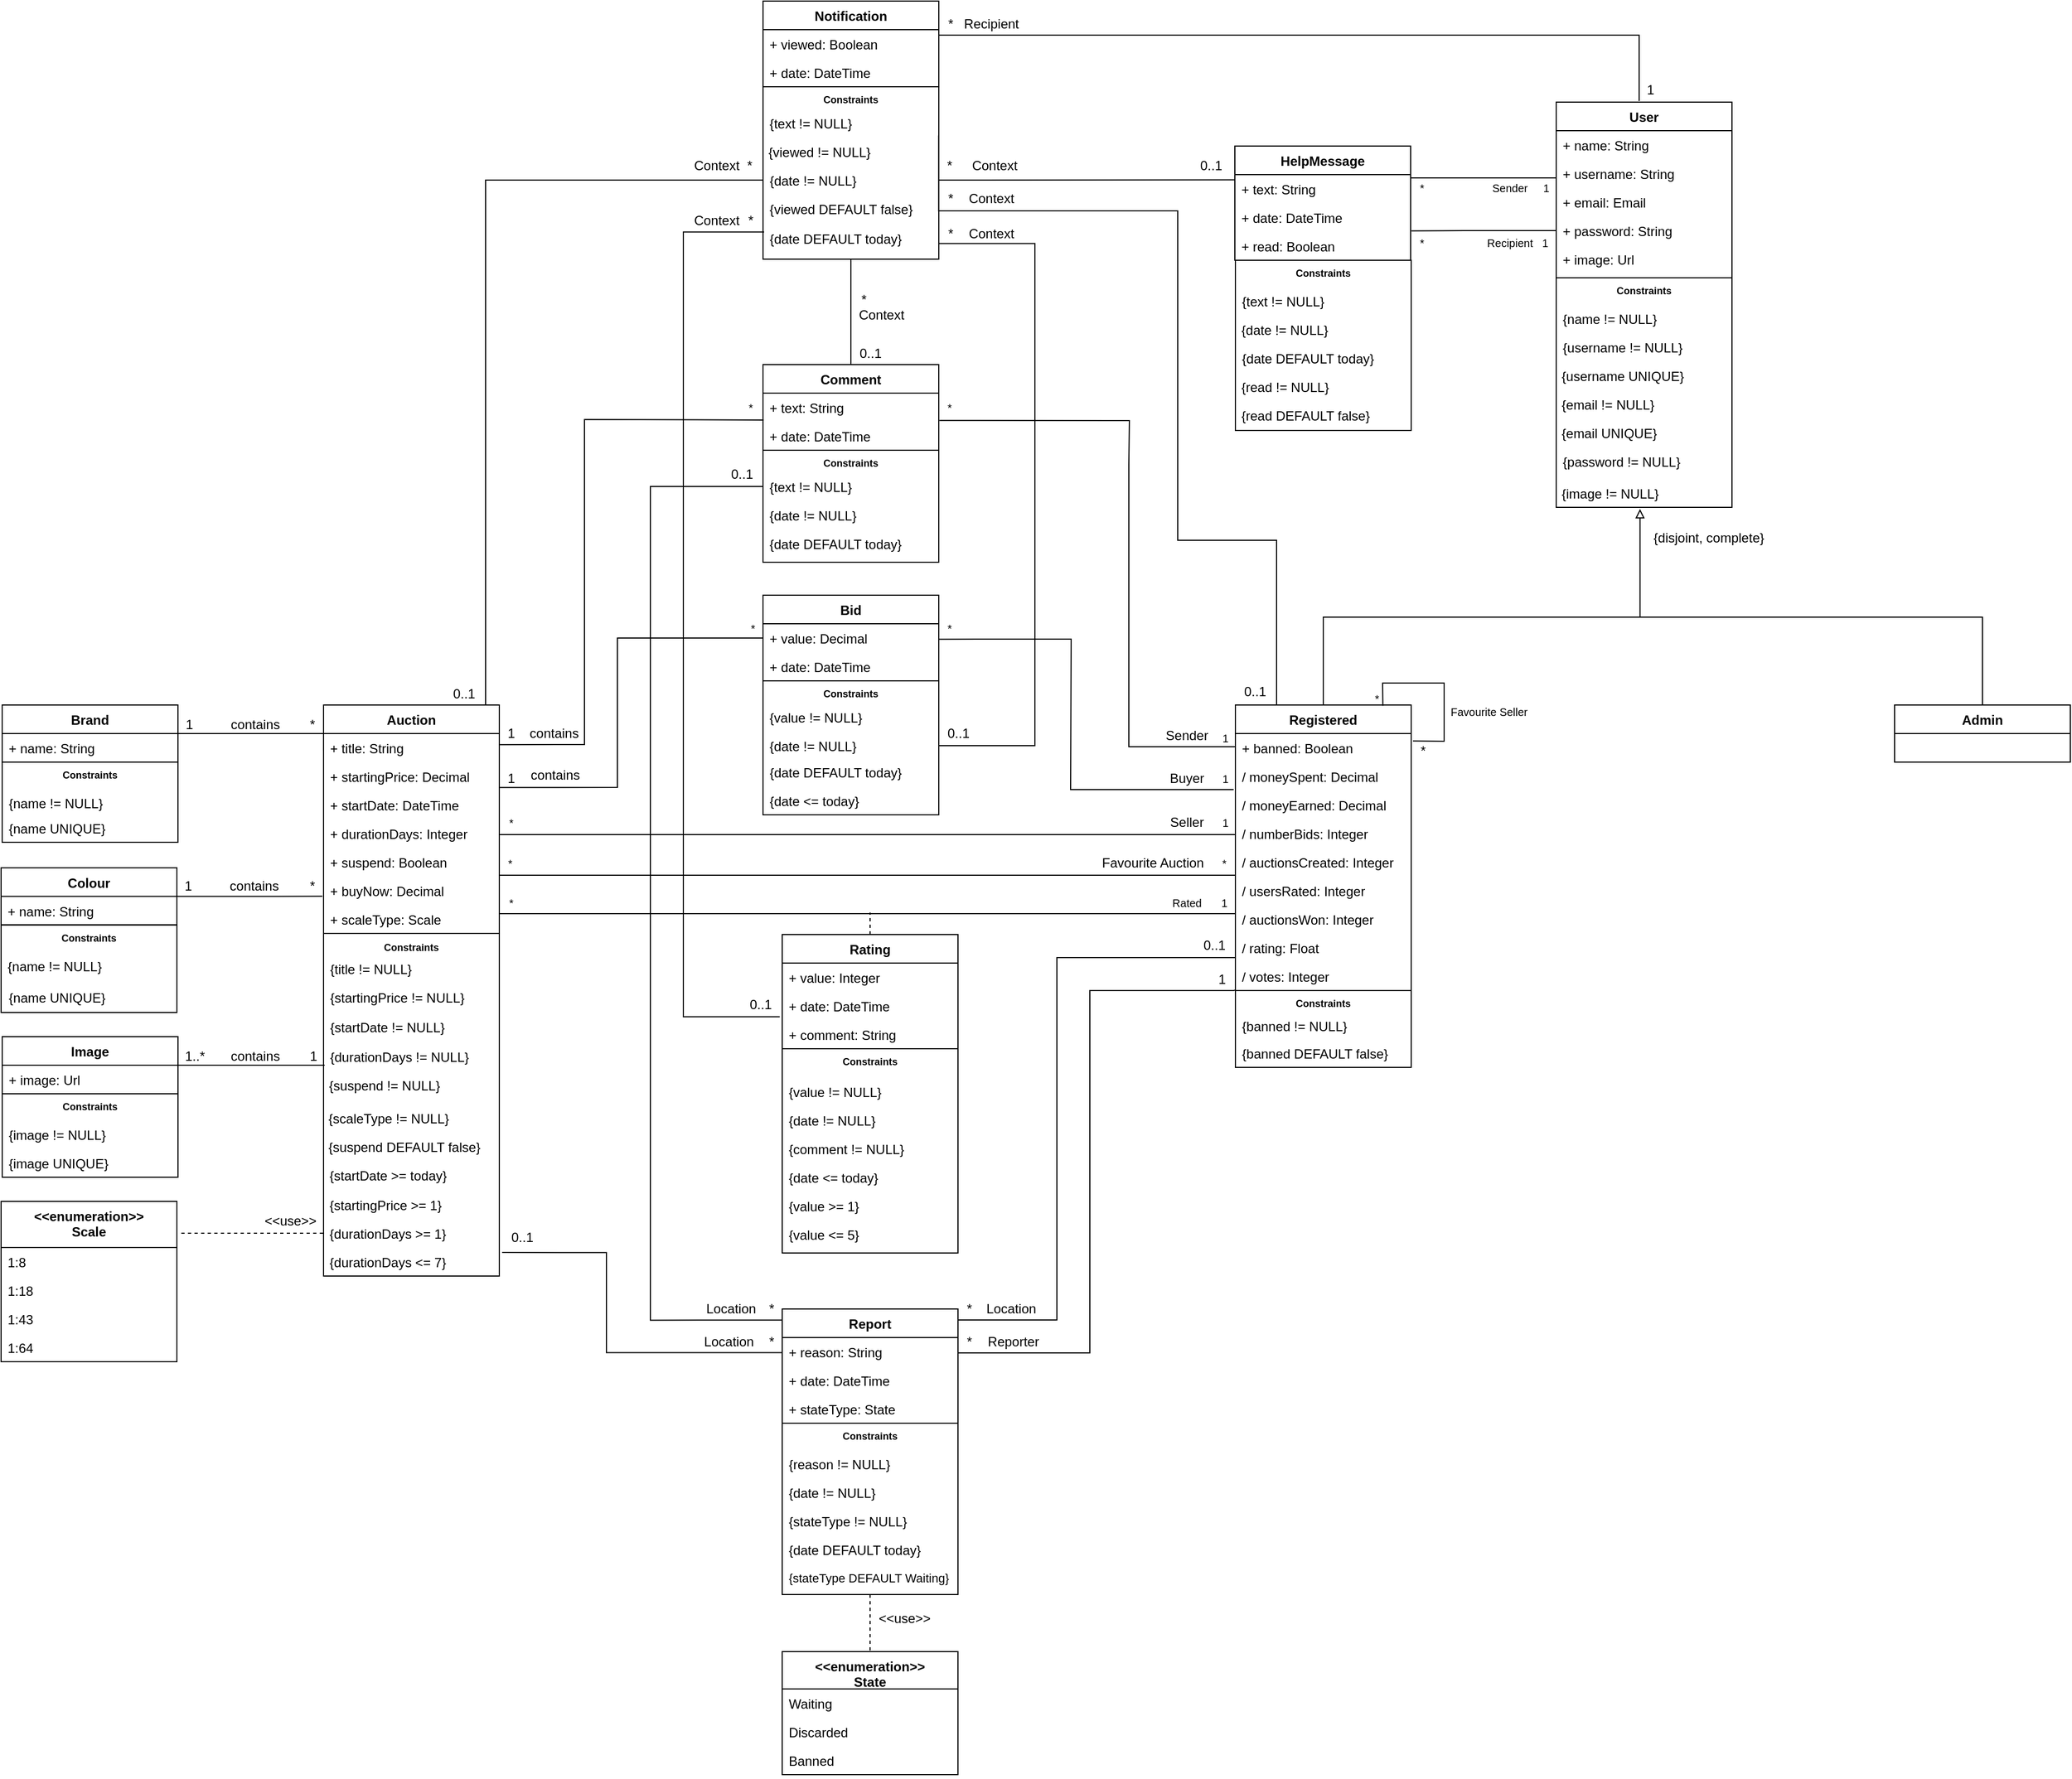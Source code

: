 <mxfile version="14.5.6" type="device"><diagram id="C5RBs43oDa-KdzZeNtuy" name="Page-1"><mxGraphModel dx="1898" dy="3718" grid="1" gridSize="10" guides="1" tooltips="1" connect="1" arrows="1" fold="1" page="1" pageScale="1" pageWidth="827" pageHeight="1169" math="0" shadow="0"><root><mxCell id="WIyWlLk6GJQsqaUBKTNV-0"/><mxCell id="WIyWlLk6GJQsqaUBKTNV-1" parent="WIyWlLk6GJQsqaUBKTNV-0"/><mxCell id="ks0KVRtVlUz__SX9z9jO-33" value="Auction" style="swimlane;fontStyle=1;align=center;verticalAlign=top;childLayout=stackLayout;horizontal=1;startSize=26;horizontalStack=0;resizeParent=1;resizeParentMax=0;resizeLast=0;collapsible=1;marginBottom=0;" parent="WIyWlLk6GJQsqaUBKTNV-1" vertex="1"><mxGeometry x="1442.5" y="-740" width="160" height="208" as="geometry"/></mxCell><mxCell id="ks0KVRtVlUz__SX9z9jO-34" value="+ title: String" style="text;strokeColor=none;fillColor=none;align=left;verticalAlign=top;spacingLeft=4;spacingRight=4;overflow=hidden;rotatable=0;points=[[0,0.5],[1,0.5]];portConstraint=eastwest;" parent="ks0KVRtVlUz__SX9z9jO-33" vertex="1"><mxGeometry y="26" width="160" height="26" as="geometry"/></mxCell><mxCell id="ks0KVRtVlUz__SX9z9jO-35" value="+ startingPrice: Decimal" style="text;strokeColor=none;fillColor=none;align=left;verticalAlign=top;spacingLeft=4;spacingRight=4;overflow=hidden;rotatable=0;points=[[0,0.5],[1,0.5]];portConstraint=eastwest;" parent="ks0KVRtVlUz__SX9z9jO-33" vertex="1"><mxGeometry y="52" width="160" height="26" as="geometry"/></mxCell><mxCell id="ks0KVRtVlUz__SX9z9jO-36" value="+ startDate: DateTime" style="text;strokeColor=none;fillColor=none;align=left;verticalAlign=top;spacingLeft=4;spacingRight=4;overflow=hidden;rotatable=0;points=[[0,0.5],[1,0.5]];portConstraint=eastwest;" parent="ks0KVRtVlUz__SX9z9jO-33" vertex="1"><mxGeometry y="78" width="160" height="26" as="geometry"/></mxCell><mxCell id="ks0KVRtVlUz__SX9z9jO-37" value="+ durationDays: Integer" style="text;strokeColor=none;fillColor=none;align=left;verticalAlign=top;spacingLeft=4;spacingRight=4;overflow=hidden;rotatable=0;points=[[0,0.5],[1,0.5]];portConstraint=eastwest;" parent="ks0KVRtVlUz__SX9z9jO-33" vertex="1"><mxGeometry y="104" width="160" height="26" as="geometry"/></mxCell><mxCell id="ks0KVRtVlUz__SX9z9jO-38" value="+ suspend: Boolean" style="text;strokeColor=none;fillColor=none;align=left;verticalAlign=top;spacingLeft=4;spacingRight=4;overflow=hidden;rotatable=0;points=[[0,0.5],[1,0.5]];portConstraint=eastwest;" parent="ks0KVRtVlUz__SX9z9jO-33" vertex="1"><mxGeometry y="130" width="160" height="26" as="geometry"/></mxCell><mxCell id="3vNFVaC9xykSKBcstWtk-7" value="+ buyNow: Decimal" style="text;strokeColor=none;fillColor=none;align=left;verticalAlign=top;spacingLeft=4;spacingRight=4;overflow=hidden;rotatable=0;points=[[0,0.5],[1,0.5]];portConstraint=eastwest;" parent="ks0KVRtVlUz__SX9z9jO-33" vertex="1"><mxGeometry y="156" width="160" height="26" as="geometry"/></mxCell><mxCell id="3vNFVaC9xykSKBcstWtk-42" value="+ scaleType: Scale" style="text;strokeColor=none;fillColor=none;align=left;verticalAlign=top;spacingLeft=4;spacingRight=4;overflow=hidden;rotatable=0;points=[[0,0.5],[1,0.5]];portConstraint=eastwest;" parent="ks0KVRtVlUz__SX9z9jO-33" vertex="1"><mxGeometry y="182" width="160" height="26" as="geometry"/></mxCell><mxCell id="ks0KVRtVlUz__SX9z9jO-39" value="User" style="swimlane;fontStyle=1;align=center;verticalAlign=top;childLayout=stackLayout;horizontal=1;startSize=26;horizontalStack=0;resizeParent=1;resizeParentMax=0;resizeLast=0;collapsible=1;marginBottom=0;" parent="WIyWlLk6GJQsqaUBKTNV-1" vertex="1"><mxGeometry x="2564.51" y="-1289" width="160" height="160" as="geometry"/></mxCell><mxCell id="ks0KVRtVlUz__SX9z9jO-40" value="+ name: String" style="text;strokeColor=none;fillColor=none;align=left;verticalAlign=top;spacingLeft=4;spacingRight=4;overflow=hidden;rotatable=0;points=[[0,0.5],[1,0.5]];portConstraint=eastwest;" parent="ks0KVRtVlUz__SX9z9jO-39" vertex="1"><mxGeometry y="26" width="160" height="26" as="geometry"/></mxCell><mxCell id="ks0KVRtVlUz__SX9z9jO-41" value="+ username: String" style="text;strokeColor=none;fillColor=none;align=left;verticalAlign=top;spacingLeft=4;spacingRight=4;overflow=hidden;rotatable=0;points=[[0,0.5],[1,0.5]];portConstraint=eastwest;" parent="ks0KVRtVlUz__SX9z9jO-39" vertex="1"><mxGeometry y="52" width="160" height="26" as="geometry"/></mxCell><mxCell id="ks0KVRtVlUz__SX9z9jO-42" value="+ email: Email" style="text;strokeColor=none;fillColor=none;align=left;verticalAlign=top;spacingLeft=4;spacingRight=4;overflow=hidden;rotatable=0;points=[[0,0.5],[1,0.5]];portConstraint=eastwest;" parent="ks0KVRtVlUz__SX9z9jO-39" vertex="1"><mxGeometry y="78" width="160" height="26" as="geometry"/></mxCell><mxCell id="ks0KVRtVlUz__SX9z9jO-43" value="+ password: String" style="text;strokeColor=none;fillColor=none;align=left;verticalAlign=top;spacingLeft=4;spacingRight=4;overflow=hidden;rotatable=0;points=[[0,0.5],[1,0.5]];portConstraint=eastwest;" parent="ks0KVRtVlUz__SX9z9jO-39" vertex="1"><mxGeometry y="104" width="160" height="26" as="geometry"/></mxCell><mxCell id="ks0KVRtVlUz__SX9z9jO-44" value="+ image: Url" style="text;strokeColor=none;fillColor=none;align=left;verticalAlign=top;spacingLeft=4;spacingRight=4;overflow=hidden;rotatable=0;points=[[0,0.5],[1,0.5]];portConstraint=eastwest;" parent="ks0KVRtVlUz__SX9z9jO-39" vertex="1"><mxGeometry y="130" width="160" height="30" as="geometry"/></mxCell><mxCell id="lwB31KT_il-f3zsgPC76-34" style="edgeStyle=orthogonalEdgeStyle;rounded=0;orthogonalLoop=1;jettySize=auto;html=1;endArrow=block;endFill=0;fontSize=12;entryX=0.483;entryY=1.057;entryDx=0;entryDy=0;entryPerimeter=0;" parent="WIyWlLk6GJQsqaUBKTNV-1" source="ks0KVRtVlUz__SX9z9jO-45" target="lwB31KT_il-f3zsgPC76-21" edge="1"><mxGeometry relative="1" as="geometry"><mxPoint x="2640" y="-870" as="targetPoint"/><Array as="points"><mxPoint x="2353" y="-820"/><mxPoint x="2641" y="-820"/></Array></mxGeometry></mxCell><mxCell id="ks0KVRtVlUz__SX9z9jO-45" value="Registered" style="swimlane;fontStyle=1;align=center;verticalAlign=top;childLayout=stackLayout;horizontal=1;startSize=26;horizontalStack=0;resizeParent=1;resizeParentMax=0;resizeLast=0;collapsible=1;marginBottom=0;" parent="WIyWlLk6GJQsqaUBKTNV-1" vertex="1"><mxGeometry x="2272.5" y="-740" width="160" height="260" as="geometry"/></mxCell><mxCell id="ks0KVRtVlUz__SX9z9jO-46" value="+ banned: Boolean" style="text;strokeColor=none;fillColor=none;align=left;verticalAlign=top;spacingLeft=4;spacingRight=4;overflow=hidden;rotatable=0;points=[[0,0.5],[1,0.5]];portConstraint=eastwest;" parent="ks0KVRtVlUz__SX9z9jO-45" vertex="1"><mxGeometry y="26" width="160" height="26" as="geometry"/></mxCell><mxCell id="ks0KVRtVlUz__SX9z9jO-47" value="/ moneySpent: Decimal" style="text;strokeColor=none;fillColor=none;align=left;verticalAlign=top;spacingLeft=4;spacingRight=4;overflow=hidden;rotatable=0;points=[[0,0.5],[1,0.5]];portConstraint=eastwest;" parent="ks0KVRtVlUz__SX9z9jO-45" vertex="1"><mxGeometry y="52" width="160" height="26" as="geometry"/></mxCell><mxCell id="ks0KVRtVlUz__SX9z9jO-48" value="/ moneyEarned: Decimal" style="text;strokeColor=none;fillColor=none;align=left;verticalAlign=top;spacingLeft=4;spacingRight=4;overflow=hidden;rotatable=0;points=[[0,0.5],[1,0.5]];portConstraint=eastwest;" parent="ks0KVRtVlUz__SX9z9jO-45" vertex="1"><mxGeometry y="78" width="160" height="26" as="geometry"/></mxCell><mxCell id="ks0KVRtVlUz__SX9z9jO-49" value="/ numberBids: Integer" style="text;strokeColor=none;fillColor=none;align=left;verticalAlign=top;spacingLeft=4;spacingRight=4;overflow=hidden;rotatable=0;points=[[0,0.5],[1,0.5]];portConstraint=eastwest;" parent="ks0KVRtVlUz__SX9z9jO-45" vertex="1"><mxGeometry y="104" width="160" height="26" as="geometry"/></mxCell><mxCell id="ks0KVRtVlUz__SX9z9jO-50" value="/ auctionsCreated: Integer" style="text;strokeColor=none;fillColor=none;align=left;verticalAlign=top;spacingLeft=4;spacingRight=4;overflow=hidden;rotatable=0;points=[[0,0.5],[1,0.5]];portConstraint=eastwest;" parent="ks0KVRtVlUz__SX9z9jO-45" vertex="1"><mxGeometry y="130" width="160" height="26" as="geometry"/></mxCell><mxCell id="ks0KVRtVlUz__SX9z9jO-51" value="/ usersRated: Integer" style="text;strokeColor=none;fillColor=none;align=left;verticalAlign=top;spacingLeft=4;spacingRight=4;overflow=hidden;rotatable=0;points=[[0,0.5],[1,0.5]];portConstraint=eastwest;" parent="ks0KVRtVlUz__SX9z9jO-45" vertex="1"><mxGeometry y="156" width="160" height="26" as="geometry"/></mxCell><mxCell id="ks0KVRtVlUz__SX9z9jO-52" value="/ auctionsWon: Integer" style="text;strokeColor=none;fillColor=none;align=left;verticalAlign=top;spacingLeft=4;spacingRight=4;overflow=hidden;rotatable=0;points=[[0,0.5],[1,0.5]];portConstraint=eastwest;" parent="ks0KVRtVlUz__SX9z9jO-45" vertex="1"><mxGeometry y="182" width="160" height="26" as="geometry"/></mxCell><mxCell id="ks0KVRtVlUz__SX9z9jO-53" value="" style="endArrow=none;html=1;rounded=0;exitX=0.839;exitY=0.003;exitDx=0;exitDy=0;exitPerimeter=0;entryX=1.01;entryY=0.26;entryDx=0;entryDy=0;entryPerimeter=0;" parent="ks0KVRtVlUz__SX9z9jO-45" source="ks0KVRtVlUz__SX9z9jO-45" target="ks0KVRtVlUz__SX9z9jO-46" edge="1"><mxGeometry width="50" height="50" relative="1" as="geometry"><mxPoint x="160" y="243" as="sourcePoint"/><mxPoint x="125" y="260" as="targetPoint"/><Array as="points"><mxPoint x="134" y="-20"/><mxPoint x="190" y="-20"/><mxPoint x="190" y="33"/></Array></mxGeometry></mxCell><mxCell id="ks0KVRtVlUz__SX9z9jO-54" value="&lt;font style=&quot;font-size: 10px&quot;&gt;Favourite Seller&lt;/font&gt;" style="edgeLabel;html=1;align=center;verticalAlign=middle;resizable=0;points=[];" parent="ks0KVRtVlUz__SX9z9jO-53" vertex="1" connectable="0"><mxGeometry x="0.206" relative="1" as="geometry"><mxPoint x="40" y="6.58" as="offset"/></mxGeometry></mxCell><mxCell id="ks0KVRtVlUz__SX9z9jO-55" value="/ rating: Float" style="text;strokeColor=none;fillColor=none;align=left;verticalAlign=top;spacingLeft=4;spacingRight=4;overflow=hidden;rotatable=0;points=[[0,0.5],[1,0.5]];portConstraint=eastwest;" parent="ks0KVRtVlUz__SX9z9jO-45" vertex="1"><mxGeometry y="208" width="160" height="26" as="geometry"/></mxCell><mxCell id="ks0KVRtVlUz__SX9z9jO-56" value="/ votes: Integer" style="text;strokeColor=none;fillColor=none;align=left;verticalAlign=top;spacingLeft=4;spacingRight=4;overflow=hidden;rotatable=0;points=[[0,0.5],[1,0.5]];portConstraint=eastwest;" parent="ks0KVRtVlUz__SX9z9jO-45" vertex="1"><mxGeometry y="234" width="160" height="26" as="geometry"/></mxCell><mxCell id="lwB31KT_il-f3zsgPC76-35" style="edgeStyle=orthogonalEdgeStyle;rounded=0;orthogonalLoop=1;jettySize=auto;html=1;endArrow=none;endFill=0;fontSize=12;" parent="WIyWlLk6GJQsqaUBKTNV-1" source="ks0KVRtVlUz__SX9z9jO-59" edge="1"><mxGeometry relative="1" as="geometry"><mxPoint x="2640" y="-820" as="targetPoint"/><Array as="points"><mxPoint x="2953" y="-820"/></Array></mxGeometry></mxCell><mxCell id="ks0KVRtVlUz__SX9z9jO-59" value="Admin" style="swimlane;fontStyle=1;align=center;verticalAlign=top;childLayout=stackLayout;horizontal=1;startSize=26;horizontalStack=0;resizeParent=1;resizeParentMax=0;resizeLast=0;collapsible=1;marginBottom=0;" parent="WIyWlLk6GJQsqaUBKTNV-1" vertex="1"><mxGeometry x="2872.5" y="-740" width="160" height="52" as="geometry"/></mxCell><mxCell id="ks0KVRtVlUz__SX9z9jO-60" value="{disjoint, complete}" style="text;html=1;align=center;verticalAlign=middle;resizable=0;points=[];autosize=1;" parent="WIyWlLk6GJQsqaUBKTNV-1" vertex="1"><mxGeometry x="2642.5" y="-902" width="120" height="20" as="geometry"/></mxCell><mxCell id="ks0KVRtVlUz__SX9z9jO-61" value="&lt;font size=&quot;1&quot;&gt;*&lt;/font&gt;" style="text;html=1;align=center;verticalAlign=middle;resizable=0;points=[];autosize=1;" parent="WIyWlLk6GJQsqaUBKTNV-1" vertex="1"><mxGeometry x="2390.5" y="-756" width="20" height="20" as="geometry"/></mxCell><mxCell id="ks0KVRtVlUz__SX9z9jO-62" value="*" style="text;html=1;align=center;verticalAlign=middle;resizable=0;points=[];autosize=1;" parent="WIyWlLk6GJQsqaUBKTNV-1" vertex="1"><mxGeometry x="2432.5" y="-708" width="20" height="20" as="geometry"/></mxCell><mxCell id="lwB31KT_il-f3zsgPC76-41" style="edgeStyle=orthogonalEdgeStyle;rounded=0;orthogonalLoop=1;jettySize=auto;html=1;endArrow=none;endFill=0;fontSize=12;dashed=1;" parent="WIyWlLk6GJQsqaUBKTNV-1" source="ks0KVRtVlUz__SX9z9jO-90" edge="1"><mxGeometry relative="1" as="geometry"><mxPoint x="1940" y="-550" as="targetPoint"/></mxGeometry></mxCell><mxCell id="ks0KVRtVlUz__SX9z9jO-90" value="Rating" style="swimlane;fontStyle=1;align=center;verticalAlign=top;childLayout=stackLayout;horizontal=1;startSize=26;horizontalStack=0;resizeParent=1;resizeParentMax=0;resizeLast=0;collapsible=1;marginBottom=0;" parent="WIyWlLk6GJQsqaUBKTNV-1" vertex="1"><mxGeometry x="1860" y="-531" width="160" height="104" as="geometry"/></mxCell><mxCell id="ks0KVRtVlUz__SX9z9jO-91" value="+ value: Integer" style="text;strokeColor=none;fillColor=none;align=left;verticalAlign=top;spacingLeft=4;spacingRight=4;overflow=hidden;rotatable=0;points=[[0,0.5],[1,0.5]];portConstraint=eastwest;" parent="ks0KVRtVlUz__SX9z9jO-90" vertex="1"><mxGeometry y="26" width="160" height="26" as="geometry"/></mxCell><mxCell id="ks0KVRtVlUz__SX9z9jO-92" value="+ date: DateTime" style="text;strokeColor=none;fillColor=none;align=left;verticalAlign=top;spacingLeft=4;spacingRight=4;overflow=hidden;rotatable=0;points=[[0,0.5],[1,0.5]];portConstraint=eastwest;" parent="ks0KVRtVlUz__SX9z9jO-90" vertex="1"><mxGeometry y="52" width="160" height="26" as="geometry"/></mxCell><mxCell id="ks0KVRtVlUz__SX9z9jO-93" value="+ comment: String" style="text;strokeColor=none;fillColor=none;align=left;verticalAlign=top;spacingLeft=4;spacingRight=4;overflow=hidden;rotatable=0;points=[[0,0.5],[1,0.5]];portConstraint=eastwest;" parent="ks0KVRtVlUz__SX9z9jO-90" vertex="1"><mxGeometry y="78" width="160" height="26" as="geometry"/></mxCell><mxCell id="ks0KVRtVlUz__SX9z9jO-124" value="&lt;font style=&quot;font-size: 10px&quot;&gt;*&lt;/font&gt;" style="text;html=1;align=center;verticalAlign=middle;resizable=0;points=[];autosize=1;" parent="WIyWlLk6GJQsqaUBKTNV-1" vertex="1"><mxGeometry x="2432.01" y="-1171" width="20" height="20" as="geometry"/></mxCell><mxCell id="ks0KVRtVlUz__SX9z9jO-125" value="HelpMessage" style="swimlane;fontStyle=1;align=center;verticalAlign=top;childLayout=stackLayout;horizontal=1;startSize=26;horizontalStack=0;resizeParent=1;resizeParentMax=0;resizeLast=0;collapsible=1;marginBottom=0;" parent="WIyWlLk6GJQsqaUBKTNV-1" vertex="1"><mxGeometry x="2272.01" y="-1249" width="160" height="104" as="geometry"/></mxCell><mxCell id="ks0KVRtVlUz__SX9z9jO-126" value="+ text: String" style="text;strokeColor=none;fillColor=none;align=left;verticalAlign=top;spacingLeft=4;spacingRight=4;overflow=hidden;rotatable=0;points=[[0,0.5],[1,0.5]];portConstraint=eastwest;" parent="ks0KVRtVlUz__SX9z9jO-125" vertex="1"><mxGeometry y="26" width="160" height="26" as="geometry"/></mxCell><mxCell id="ks0KVRtVlUz__SX9z9jO-127" value="+ date: DateTime" style="text;strokeColor=none;fillColor=none;align=left;verticalAlign=top;spacingLeft=4;spacingRight=4;overflow=hidden;rotatable=0;points=[[0,0.5],[1,0.5]];portConstraint=eastwest;" parent="ks0KVRtVlUz__SX9z9jO-125" vertex="1"><mxGeometry y="52" width="160" height="26" as="geometry"/></mxCell><mxCell id="ks0KVRtVlUz__SX9z9jO-187" value="+ read: Boolean" style="text;strokeColor=none;fillColor=none;align=left;verticalAlign=top;spacingLeft=4;spacingRight=4;overflow=hidden;rotatable=0;points=[[0,0.5],[1,0.5]];portConstraint=eastwest;" parent="ks0KVRtVlUz__SX9z9jO-125" vertex="1"><mxGeometry y="78" width="160" height="26" as="geometry"/></mxCell><mxCell id="ks0KVRtVlUz__SX9z9jO-129" value="&lt;font style=&quot;font-size: 10px&quot;&gt;*&lt;/font&gt;" style="text;html=1;align=center;verticalAlign=middle;resizable=0;points=[];autosize=1;" parent="WIyWlLk6GJQsqaUBKTNV-1" vertex="1"><mxGeometry x="2432.01" y="-1221" width="20" height="20" as="geometry"/></mxCell><mxCell id="ks0KVRtVlUz__SX9z9jO-130" value="&lt;font style=&quot;font-size: 10px&quot;&gt;1&lt;/font&gt;" style="text;html=1;align=center;verticalAlign=middle;resizable=0;points=[];autosize=1;" parent="WIyWlLk6GJQsqaUBKTNV-1" vertex="1"><mxGeometry x="2543.51" y="-1171" width="20" height="20" as="geometry"/></mxCell><mxCell id="ks0KVRtVlUz__SX9z9jO-131" value="" style="endArrow=none;html=1;exitX=0;exitY=0.5;exitDx=0;exitDy=0;entryX=1.004;entryY=-0.028;entryDx=0;entryDy=0;entryPerimeter=0;" parent="WIyWlLk6GJQsqaUBKTNV-1" source="ks0KVRtVlUz__SX9z9jO-43" target="ks0KVRtVlUz__SX9z9jO-187" edge="1"><mxGeometry width="50" height="50" relative="1" as="geometry"><mxPoint x="2293.91" y="-949" as="sourcePoint"/><mxPoint x="2401.01" y="-1168" as="targetPoint"/><Array as="points"><mxPoint x="2471.01" y="-1172"/></Array></mxGeometry></mxCell><mxCell id="ks0KVRtVlUz__SX9z9jO-132" value="&lt;font style=&quot;font-size: 10px&quot;&gt;Recipient&lt;/font&gt;" style="edgeLabel;html=1;align=center;verticalAlign=middle;resizable=0;points=[];rotation=0;" parent="ks0KVRtVlUz__SX9z9jO-131" vertex="1" connectable="0"><mxGeometry x="0.005" y="-2" relative="1" as="geometry"><mxPoint x="23.79" y="13" as="offset"/></mxGeometry></mxCell><mxCell id="ks0KVRtVlUz__SX9z9jO-136" value="&lt;font style=&quot;font-size: 10px&quot;&gt;1&lt;/font&gt;" style="text;html=1;align=center;verticalAlign=middle;resizable=0;points=[];autosize=1;" parent="WIyWlLk6GJQsqaUBKTNV-1" vertex="1"><mxGeometry x="2544.51" y="-1221" width="20" height="20" as="geometry"/></mxCell><mxCell id="lwB31KT_il-f3zsgPC76-70" style="edgeStyle=orthogonalEdgeStyle;rounded=0;orthogonalLoop=1;jettySize=auto;html=1;endArrow=none;endFill=0;fontSize=12;" parent="WIyWlLk6GJQsqaUBKTNV-1" source="ks0KVRtVlUz__SX9z9jO-170" edge="1"><mxGeometry relative="1" as="geometry"><mxPoint x="2273" y="-510" as="targetPoint"/><Array as="points"><mxPoint x="2110" y="-180"/><mxPoint x="2110" y="-510"/></Array></mxGeometry></mxCell><mxCell id="lwB31KT_il-f3zsgPC76-72" style="edgeStyle=orthogonalEdgeStyle;rounded=0;orthogonalLoop=1;jettySize=auto;html=1;entryX=-0.001;entryY=0.983;entryDx=0;entryDy=0;entryPerimeter=0;endArrow=none;endFill=0;fontSize=12;" parent="WIyWlLk6GJQsqaUBKTNV-1" source="ks0KVRtVlUz__SX9z9jO-170" target="ks0KVRtVlUz__SX9z9jO-56" edge="1"><mxGeometry relative="1" as="geometry"><Array as="points"><mxPoint x="2140" y="-150"/><mxPoint x="2140" y="-480"/><mxPoint x="2271" y="-480"/></Array></mxGeometry></mxCell><mxCell id="ks0KVRtVlUz__SX9z9jO-170" value="Report" style="swimlane;fontStyle=1;align=center;verticalAlign=top;childLayout=stackLayout;horizontal=1;startSize=26;horizontalStack=0;resizeParent=1;resizeParentMax=0;resizeLast=0;collapsible=1;marginBottom=0;" parent="WIyWlLk6GJQsqaUBKTNV-1" vertex="1"><mxGeometry x="1860" y="-190" width="160" height="104" as="geometry"><mxRectangle x="1860" y="-190" width="70" height="26" as="alternateBounds"/></mxGeometry></mxCell><mxCell id="ks0KVRtVlUz__SX9z9jO-171" value="+ reason: String" style="text;strokeColor=none;fillColor=none;align=left;verticalAlign=top;spacingLeft=4;spacingRight=4;overflow=hidden;rotatable=0;points=[[0,0.5],[1,0.5]];portConstraint=eastwest;" parent="ks0KVRtVlUz__SX9z9jO-170" vertex="1"><mxGeometry y="26" width="160" height="26" as="geometry"/></mxCell><mxCell id="ks0KVRtVlUz__SX9z9jO-172" value="+ date: DateTime" style="text;strokeColor=none;fillColor=none;align=left;verticalAlign=top;spacingLeft=4;spacingRight=4;overflow=hidden;rotatable=0;points=[[0,0.5],[1,0.5]];portConstraint=eastwest;" parent="ks0KVRtVlUz__SX9z9jO-170" vertex="1"><mxGeometry y="52" width="160" height="26" as="geometry"/></mxCell><mxCell id="s4e9jCKBxSLOj79945AM-0" value="+ stateType: State" style="text;strokeColor=none;fillColor=none;align=left;verticalAlign=top;spacingLeft=4;spacingRight=4;overflow=hidden;rotatable=0;points=[[0,0.5],[1,0.5]];portConstraint=eastwest;" parent="ks0KVRtVlUz__SX9z9jO-170" vertex="1"><mxGeometry y="78" width="160" height="26" as="geometry"/></mxCell><mxCell id="ks0KVRtVlUz__SX9z9jO-173" value="&lt;&lt;enumeration&gt;&gt;&#10;State" style="swimlane;fontStyle=1;align=center;verticalAlign=top;childLayout=stackLayout;horizontal=1;startSize=34;horizontalStack=0;resizeParent=1;resizeParentMax=0;resizeLast=0;collapsible=1;marginBottom=0;" parent="WIyWlLk6GJQsqaUBKTNV-1" vertex="1"><mxGeometry x="1859.96" y="122" width="160" height="112" as="geometry"/></mxCell><mxCell id="ks0KVRtVlUz__SX9z9jO-174" value="Waiting" style="text;strokeColor=none;fillColor=none;align=left;verticalAlign=top;spacingLeft=4;spacingRight=4;overflow=hidden;rotatable=0;points=[[0,0.5],[1,0.5]];portConstraint=eastwest;" parent="ks0KVRtVlUz__SX9z9jO-173" vertex="1"><mxGeometry y="34" width="160" height="26" as="geometry"/></mxCell><mxCell id="3vNFVaC9xykSKBcstWtk-52" value="Discarded" style="text;strokeColor=none;fillColor=none;align=left;verticalAlign=top;spacingLeft=4;spacingRight=4;overflow=hidden;rotatable=0;points=[[0,0.5],[1,0.5]];portConstraint=eastwest;" parent="ks0KVRtVlUz__SX9z9jO-173" vertex="1"><mxGeometry y="60" width="160" height="26" as="geometry"/></mxCell><mxCell id="3vNFVaC9xykSKBcstWtk-53" value="Banned" style="text;strokeColor=none;fillColor=none;align=left;verticalAlign=top;spacingLeft=4;spacingRight=4;overflow=hidden;rotatable=0;points=[[0,0.5],[1,0.5]];portConstraint=eastwest;" parent="ks0KVRtVlUz__SX9z9jO-173" vertex="1"><mxGeometry y="86" width="160" height="26" as="geometry"/></mxCell><mxCell id="ks0KVRtVlUz__SX9z9jO-192" value="" style="endArrow=none;html=1;entryX=1;entryY=0.5;entryDx=0;entryDy=0;exitX=0;exitY=0.5;exitDx=0;exitDy=0;" parent="WIyWlLk6GJQsqaUBKTNV-1" edge="1"><mxGeometry width="50" height="50" relative="1" as="geometry"><mxPoint x="2272.5" y="-622" as="sourcePoint"/><mxPoint x="1602.5" y="-622" as="targetPoint"/></mxGeometry></mxCell><mxCell id="ks0KVRtVlUz__SX9z9jO-193" value="Seller" style="text;html=1;align=center;verticalAlign=middle;resizable=0;points=[];autosize=1;" parent="WIyWlLk6GJQsqaUBKTNV-1" vertex="1"><mxGeometry x="2203" y="-643" width="50" height="20" as="geometry"/></mxCell><mxCell id="ks0KVRtVlUz__SX9z9jO-194" value="&lt;font style=&quot;font-size: 10px&quot;&gt;*&lt;/font&gt;" style="text;html=1;align=center;verticalAlign=middle;resizable=0;points=[];autosize=1;" parent="WIyWlLk6GJQsqaUBKTNV-1" vertex="1"><mxGeometry x="1602.5" y="-643" width="20" height="20" as="geometry"/></mxCell><mxCell id="ks0KVRtVlUz__SX9z9jO-195" value="&lt;font style=&quot;font-size: 10px&quot;&gt;1&lt;/font&gt;" style="text;html=1;align=center;verticalAlign=middle;resizable=0;points=[];autosize=1;" parent="WIyWlLk6GJQsqaUBKTNV-1" vertex="1"><mxGeometry x="2252.5" y="-643" width="20" height="20" as="geometry"/></mxCell><mxCell id="ks0KVRtVlUz__SX9z9jO-196" value="" style="endArrow=none;html=1;entryX=1;entryY=0.5;entryDx=0;entryDy=0;exitX=0;exitY=0.5;exitDx=0;exitDy=0;" parent="WIyWlLk6GJQsqaUBKTNV-1" edge="1"><mxGeometry width="50" height="50" relative="1" as="geometry"><mxPoint x="2272.01" y="-585" as="sourcePoint"/><mxPoint x="1602.01" y="-585" as="targetPoint"/></mxGeometry></mxCell><mxCell id="ks0KVRtVlUz__SX9z9jO-197" value="&lt;font style=&quot;font-size: 10px&quot;&gt;*&lt;/font&gt;" style="text;html=1;align=center;verticalAlign=middle;resizable=0;points=[];autosize=1;" parent="WIyWlLk6GJQsqaUBKTNV-1" vertex="1"><mxGeometry x="1602.01" y="-606" width="20" height="20" as="geometry"/></mxCell><mxCell id="ks0KVRtVlUz__SX9z9jO-198" value="Favourite Auction" style="text;html=1;align=center;verticalAlign=middle;resizable=0;points=[];autosize=1;" parent="WIyWlLk6GJQsqaUBKTNV-1" vertex="1"><mxGeometry x="2142.49" y="-606" width="110" height="20" as="geometry"/></mxCell><mxCell id="ks0KVRtVlUz__SX9z9jO-199" value="&lt;font style=&quot;font-size: 10px&quot;&gt;*&lt;/font&gt;" style="text;html=1;align=center;verticalAlign=middle;resizable=0;points=[];autosize=1;" parent="WIyWlLk6GJQsqaUBKTNV-1" vertex="1"><mxGeometry x="2252.01" y="-606" width="20" height="20" as="geometry"/></mxCell><mxCell id="ks0KVRtVlUz__SX9z9jO-204" value="Bid" style="swimlane;fontStyle=1;align=center;verticalAlign=top;childLayout=stackLayout;horizontal=1;startSize=26;horizontalStack=0;resizeParent=1;resizeParentMax=0;resizeLast=0;collapsible=1;marginBottom=0;" parent="WIyWlLk6GJQsqaUBKTNV-1" vertex="1"><mxGeometry x="1842.5" y="-840" width="160" height="78" as="geometry"/></mxCell><mxCell id="ks0KVRtVlUz__SX9z9jO-205" value="+ value: Decimal" style="text;strokeColor=none;fillColor=none;align=left;verticalAlign=top;spacingLeft=4;spacingRight=4;overflow=hidden;rotatable=0;points=[[0,0.5],[1,0.5]];portConstraint=eastwest;" parent="ks0KVRtVlUz__SX9z9jO-204" vertex="1"><mxGeometry y="26" width="160" height="26" as="geometry"/></mxCell><mxCell id="ks0KVRtVlUz__SX9z9jO-206" value="+ date: DateTime" style="text;strokeColor=none;fillColor=none;align=left;verticalAlign=top;spacingLeft=4;spacingRight=4;overflow=hidden;rotatable=0;points=[[0,0.5],[1,0.5]];portConstraint=eastwest;" parent="ks0KVRtVlUz__SX9z9jO-204" vertex="1"><mxGeometry y="52" width="160" height="26" as="geometry"/></mxCell><mxCell id="ks0KVRtVlUz__SX9z9jO-208" value="Comment" style="swimlane;fontStyle=1;align=center;verticalAlign=top;childLayout=stackLayout;horizontal=1;startSize=26;horizontalStack=0;resizeParent=1;resizeParentMax=0;resizeLast=0;collapsible=1;marginBottom=0;" parent="WIyWlLk6GJQsqaUBKTNV-1" vertex="1"><mxGeometry x="1842.5" y="-1050" width="160" height="78" as="geometry"/></mxCell><mxCell id="ks0KVRtVlUz__SX9z9jO-209" value="+ text: String" style="text;strokeColor=none;fillColor=none;align=left;verticalAlign=top;spacingLeft=4;spacingRight=4;overflow=hidden;rotatable=0;points=[[0,0.5],[1,0.5]];portConstraint=eastwest;" parent="ks0KVRtVlUz__SX9z9jO-208" vertex="1"><mxGeometry y="26" width="160" height="26" as="geometry"/></mxCell><mxCell id="ks0KVRtVlUz__SX9z9jO-210" value="+ date: DateTime" style="text;strokeColor=none;fillColor=none;align=left;verticalAlign=top;spacingLeft=4;spacingRight=4;overflow=hidden;rotatable=0;points=[[0,0.5],[1,0.5]];portConstraint=eastwest;" parent="ks0KVRtVlUz__SX9z9jO-208" vertex="1"><mxGeometry y="52" width="160" height="26" as="geometry"/></mxCell><mxCell id="ks0KVRtVlUz__SX9z9jO-211" value="" style="endArrow=none;html=1;entryX=-0.01;entryY=-0.038;entryDx=0;entryDy=0;entryPerimeter=0;exitX=1;exitY=0.541;exitDx=0;exitDy=0;rounded=0;exitPerimeter=0;" parent="WIyWlLk6GJQsqaUBKTNV-1" source="ks0KVRtVlUz__SX9z9jO-205" target="ks0KVRtVlUz__SX9z9jO-48" edge="1"><mxGeometry width="50" height="50" relative="1" as="geometry"><mxPoint x="2022.5" y="-630" as="sourcePoint"/><mxPoint x="2072.5" y="-680" as="targetPoint"/><Array as="points"><mxPoint x="2123" y="-800"/><mxPoint x="2122.5" y="-663"/></Array></mxGeometry></mxCell><mxCell id="2nTLL0kVP_vY7AdXgNWz-0" value="&lt;font style=&quot;font-size: 12px;&quot;&gt;Buyer&lt;br style=&quot;font-size: 12px;&quot;&gt;&lt;/font&gt;" style="edgeLabel;html=1;align=center;verticalAlign=middle;resizable=0;points=[];rotation=0;fontSize=12;" parent="ks0KVRtVlUz__SX9z9jO-211" vertex="1" connectable="0"><mxGeometry x="-0.224" y="-1" relative="1" as="geometry"><mxPoint x="106.13" y="90.03" as="offset"/></mxGeometry></mxCell><mxCell id="ks0KVRtVlUz__SX9z9jO-212" value="" style="endArrow=none;html=1;exitX=1;exitY=-0.109;exitDx=0;exitDy=0;exitPerimeter=0;entryX=0;entryY=0.5;entryDx=0;entryDy=0;rounded=0;" parent="WIyWlLk6GJQsqaUBKTNV-1" source="ks0KVRtVlUz__SX9z9jO-36" target="ks0KVRtVlUz__SX9z9jO-205" edge="1"><mxGeometry width="50" height="50" relative="1" as="geometry"><mxPoint x="1782.5" y="-710" as="sourcePoint"/><mxPoint x="1722.5" y="-820" as="targetPoint"/><Array as="points"><mxPoint x="1710" y="-665"/><mxPoint x="1710" y="-801"/></Array></mxGeometry></mxCell><mxCell id="ks0KVRtVlUz__SX9z9jO-213" value="&lt;font style=&quot;font-size: 10px&quot;&gt;1&lt;/font&gt;" style="text;html=1;align=center;verticalAlign=middle;resizable=0;points=[];autosize=1;" parent="WIyWlLk6GJQsqaUBKTNV-1" vertex="1"><mxGeometry x="2252.5" y="-683" width="20" height="20" as="geometry"/></mxCell><mxCell id="ks0KVRtVlUz__SX9z9jO-214" value="&lt;font style=&quot;font-size: 10px&quot;&gt;*&lt;/font&gt;" style="text;html=1;align=center;verticalAlign=middle;resizable=0;points=[];autosize=1;" parent="WIyWlLk6GJQsqaUBKTNV-1" vertex="1"><mxGeometry x="2001.5" y="-820" width="20" height="20" as="geometry"/></mxCell><mxCell id="ks0KVRtVlUz__SX9z9jO-215" value="&lt;font style=&quot;font-size: 10px&quot;&gt;*&lt;/font&gt;" style="text;html=1;align=center;verticalAlign=middle;resizable=0;points=[];autosize=1;" parent="WIyWlLk6GJQsqaUBKTNV-1" vertex="1"><mxGeometry x="1822.5" y="-820" width="20" height="20" as="geometry"/></mxCell><mxCell id="ks0KVRtVlUz__SX9z9jO-216" value="1" style="text;html=1;align=center;verticalAlign=middle;resizable=0;points=[];autosize=1;" parent="WIyWlLk6GJQsqaUBKTNV-1" vertex="1"><mxGeometry x="1602.5" y="-683" width="20" height="20" as="geometry"/></mxCell><mxCell id="ks0KVRtVlUz__SX9z9jO-217" value="" style="endArrow=none;html=1;entryX=-0.01;entryY=-0.038;entryDx=0;entryDy=0;entryPerimeter=0;exitX=1.004;exitY=0.957;exitDx=0;exitDy=0;rounded=0;exitPerimeter=0;" parent="WIyWlLk6GJQsqaUBKTNV-1" source="ks0KVRtVlUz__SX9z9jO-209" edge="1"><mxGeometry width="50" height="50" relative="1" as="geometry"><mxPoint x="2004.5" y="-858.934" as="sourcePoint"/><mxPoint x="2272.9" y="-701.988" as="targetPoint"/><Array as="points"><mxPoint x="2176" y="-999"/><mxPoint x="2175.5" y="-959"/><mxPoint x="2175.5" y="-702"/></Array></mxGeometry></mxCell><mxCell id="2nTLL0kVP_vY7AdXgNWz-1" value="&lt;font style=&quot;font-size: 12px;&quot;&gt;Sender&lt;/font&gt;" style="edgeLabel;html=1;align=center;verticalAlign=middle;resizable=0;points=[];rotation=0;fontSize=12;" parent="ks0KVRtVlUz__SX9z9jO-217" vertex="1" connectable="0"><mxGeometry x="0.028" y="-1" relative="1" as="geometry"><mxPoint x="53.5" y="167.91" as="offset"/></mxGeometry></mxCell><mxCell id="ks0KVRtVlUz__SX9z9jO-218" value="" style="endArrow=none;html=1;exitX=1;exitY=-0.109;exitDx=0;exitDy=0;exitPerimeter=0;entryX=0.004;entryY=-0.058;entryDx=0;entryDy=0;rounded=0;entryPerimeter=0;" parent="WIyWlLk6GJQsqaUBKTNV-1" target="ks0KVRtVlUz__SX9z9jO-210" edge="1"><mxGeometry width="50" height="50" relative="1" as="geometry"><mxPoint x="1602.5" y="-703.834" as="sourcePoint"/><mxPoint x="1842.5" y="-860" as="targetPoint"/><Array as="points"><mxPoint x="1680" y="-704"/><mxPoint x="1680" y="-850"/><mxPoint x="1680" y="-1000"/></Array></mxGeometry></mxCell><mxCell id="ks0KVRtVlUz__SX9z9jO-219" value="&lt;font style=&quot;font-size: 10px&quot;&gt;*&lt;/font&gt;" style="text;html=1;align=center;verticalAlign=middle;resizable=0;points=[];autosize=1;" parent="WIyWlLk6GJQsqaUBKTNV-1" vertex="1"><mxGeometry x="2001.5" y="-1021" width="20" height="20" as="geometry"/></mxCell><mxCell id="ks0KVRtVlUz__SX9z9jO-220" value="&lt;font style=&quot;font-size: 10px&quot;&gt;1&lt;/font&gt;" style="text;html=1;align=center;verticalAlign=middle;resizable=0;points=[];autosize=1;" parent="WIyWlLk6GJQsqaUBKTNV-1" vertex="1"><mxGeometry x="2252.5" y="-720" width="20" height="20" as="geometry"/></mxCell><mxCell id="ks0KVRtVlUz__SX9z9jO-221" value="&lt;font style=&quot;font-size: 10px&quot;&gt;*&lt;/font&gt;" style="text;html=1;align=center;verticalAlign=middle;resizable=0;points=[];autosize=1;" parent="WIyWlLk6GJQsqaUBKTNV-1" vertex="1"><mxGeometry x="1820.5" y="-1021" width="20" height="20" as="geometry"/></mxCell><mxCell id="ks0KVRtVlUz__SX9z9jO-222" value="1" style="text;html=1;align=center;verticalAlign=middle;resizable=0;points=[];autosize=1;" parent="WIyWlLk6GJQsqaUBKTNV-1" vertex="1"><mxGeometry x="1602.5" y="-724" width="20" height="20" as="geometry"/></mxCell><mxCell id="3vNFVaC9xykSKBcstWtk-8" style="edgeStyle=orthogonalEdgeStyle;rounded=0;orthogonalLoop=1;jettySize=auto;html=1;entryX=0;entryY=0.25;entryDx=0;entryDy=0;endArrow=none;endFill=0;" parent="WIyWlLk6GJQsqaUBKTNV-1" edge="1"><mxGeometry relative="1" as="geometry"><mxPoint x="1309.98" y="-714" as="sourcePoint"/><mxPoint x="1442.48" y="-698.5" as="targetPoint"/><Array as="points"><mxPoint x="1442.98" y="-714"/></Array></mxGeometry></mxCell><mxCell id="ks0KVRtVlUz__SX9z9jO-229" value="Brand" style="swimlane;fontStyle=1;align=center;verticalAlign=top;childLayout=stackLayout;horizontal=1;startSize=26;horizontalStack=0;resizeParent=1;resizeParentMax=0;resizeLast=0;collapsible=1;marginBottom=0;" parent="WIyWlLk6GJQsqaUBKTNV-1" vertex="1"><mxGeometry x="1149.98" y="-740" width="160" height="52" as="geometry"/></mxCell><mxCell id="ks0KVRtVlUz__SX9z9jO-230" value="+ name: String" style="text;strokeColor=none;fillColor=none;align=left;verticalAlign=top;spacingLeft=4;spacingRight=4;overflow=hidden;rotatable=0;points=[[0,0.5],[1,0.5]];portConstraint=eastwest;" parent="ks0KVRtVlUz__SX9z9jO-229" vertex="1"><mxGeometry y="26" width="160" height="26" as="geometry"/></mxCell><mxCell id="3vNFVaC9xykSKBcstWtk-10" style="edgeStyle=orthogonalEdgeStyle;rounded=0;orthogonalLoop=1;jettySize=auto;html=1;endArrow=none;endFill=0;entryX=0;entryY=0.398;entryDx=0;entryDy=0;entryPerimeter=0;" parent="WIyWlLk6GJQsqaUBKTNV-1" source="ks0KVRtVlUz__SX9z9jO-232" edge="1"><mxGeometry relative="1" as="geometry"><mxPoint x="1441.5" y="-565.902" as="targetPoint"/></mxGeometry></mxCell><mxCell id="ks0KVRtVlUz__SX9z9jO-232" value="Colour" style="swimlane;fontStyle=1;align=center;verticalAlign=top;childLayout=stackLayout;horizontal=1;startSize=26;horizontalStack=0;resizeParent=1;resizeParentMax=0;resizeLast=0;collapsible=1;marginBottom=0;" parent="WIyWlLk6GJQsqaUBKTNV-1" vertex="1"><mxGeometry x="1149" y="-591.75" width="160" height="52" as="geometry"/></mxCell><mxCell id="3vNFVaC9xykSKBcstWtk-17" value="+ name: String" style="text;strokeColor=none;fillColor=none;align=left;verticalAlign=top;spacingLeft=4;spacingRight=4;overflow=hidden;rotatable=0;points=[[0,0.5],[1,0.5]];portConstraint=eastwest;" parent="ks0KVRtVlUz__SX9z9jO-232" vertex="1"><mxGeometry y="26" width="160" height="26" as="geometry"/></mxCell><mxCell id="ks0KVRtVlUz__SX9z9jO-235" value="&lt;&lt;enumeration&gt;&gt;&#10;Scale" style="swimlane;fontStyle=1;align=center;verticalAlign=top;childLayout=stackLayout;horizontal=1;startSize=42;horizontalStack=0;resizeParent=1;resizeParentMax=0;resizeLast=0;collapsible=1;marginBottom=0;" parent="WIyWlLk6GJQsqaUBKTNV-1" vertex="1"><mxGeometry x="1149" y="-288" width="160" height="146" as="geometry"/></mxCell><mxCell id="ks0KVRtVlUz__SX9z9jO-236" value="1:8" style="text;strokeColor=none;fillColor=none;align=left;verticalAlign=top;spacingLeft=4;spacingRight=4;overflow=hidden;rotatable=0;points=[[0,0.5],[1,0.5]];portConstraint=eastwest;" parent="ks0KVRtVlUz__SX9z9jO-235" vertex="1"><mxGeometry y="42" width="160" height="26" as="geometry"/></mxCell><mxCell id="3vNFVaC9xykSKBcstWtk-46" value="1:18" style="text;strokeColor=none;fillColor=none;align=left;verticalAlign=top;spacingLeft=4;spacingRight=4;overflow=hidden;rotatable=0;points=[[0,0.5],[1,0.5]];portConstraint=eastwest;" parent="ks0KVRtVlUz__SX9z9jO-235" vertex="1"><mxGeometry y="68" width="160" height="26" as="geometry"/></mxCell><mxCell id="3vNFVaC9xykSKBcstWtk-47" value="1:43" style="text;strokeColor=none;fillColor=none;align=left;verticalAlign=top;spacingLeft=4;spacingRight=4;overflow=hidden;rotatable=0;points=[[0,0.5],[1,0.5]];portConstraint=eastwest;" parent="ks0KVRtVlUz__SX9z9jO-235" vertex="1"><mxGeometry y="94" width="160" height="26" as="geometry"/></mxCell><mxCell id="3vNFVaC9xykSKBcstWtk-48" value="1:64" style="text;strokeColor=none;fillColor=none;align=left;verticalAlign=top;spacingLeft=4;spacingRight=4;overflow=hidden;rotatable=0;points=[[0,0.5],[1,0.5]];portConstraint=eastwest;" parent="ks0KVRtVlUz__SX9z9jO-235" vertex="1"><mxGeometry y="120" width="160" height="26" as="geometry"/></mxCell><mxCell id="3vNFVaC9xykSKBcstWtk-12" style="edgeStyle=orthogonalEdgeStyle;rounded=0;orthogonalLoop=1;jettySize=auto;html=1;entryX=0.006;entryY=0.288;entryDx=0;entryDy=0;entryPerimeter=0;endArrow=none;endFill=0;" parent="WIyWlLk6GJQsqaUBKTNV-1" source="ks0KVRtVlUz__SX9z9jO-238" edge="1"><mxGeometry relative="1" as="geometry"><mxPoint x="1443.48" y="-412.012" as="targetPoint"/></mxGeometry></mxCell><mxCell id="ks0KVRtVlUz__SX9z9jO-238" value="Image" style="swimlane;fontStyle=1;align=center;verticalAlign=top;childLayout=stackLayout;horizontal=1;startSize=26;horizontalStack=0;resizeParent=1;resizeParentMax=0;resizeLast=0;collapsible=1;marginBottom=0;" parent="WIyWlLk6GJQsqaUBKTNV-1" vertex="1"><mxGeometry x="1150.02" y="-438" width="160" height="52" as="geometry"/></mxCell><mxCell id="ks0KVRtVlUz__SX9z9jO-239" value="+ image: Url" style="text;strokeColor=none;fillColor=none;align=left;verticalAlign=top;spacingLeft=4;spacingRight=4;overflow=hidden;rotatable=0;points=[[0,0.5],[1,0.5]];portConstraint=eastwest;" parent="ks0KVRtVlUz__SX9z9jO-238" vertex="1"><mxGeometry y="26" width="160" height="26" as="geometry"/></mxCell><mxCell id="ks0KVRtVlUz__SX9z9jO-246" value="" style="html=1;fillColor=none;" parent="WIyWlLk6GJQsqaUBKTNV-1" vertex="1"><mxGeometry x="1442.5" y="-532" width="160" height="312" as="geometry"/></mxCell><mxCell id="ks0KVRtVlUz__SX9z9jO-250" value="Constraints" style="text;strokeColor=none;fillColor=none;align=center;verticalAlign=top;spacingLeft=4;spacingRight=4;overflow=hidden;rotatable=0;points=[[0,0.5],[1,0.5]];portConstraint=eastwest;fontSize=9;fontStyle=1" parent="WIyWlLk6GJQsqaUBKTNV-1" vertex="1"><mxGeometry x="1442.5" y="-531" width="160" height="26" as="geometry"/></mxCell><mxCell id="ks0KVRtVlUz__SX9z9jO-252" value="{startDate &gt;= today}" style="text;strokeColor=none;fillColor=none;align=left;verticalAlign=top;spacingLeft=4;spacingRight=4;overflow=hidden;rotatable=0;points=[[0,0.5],[1,0.5]];portConstraint=eastwest;" parent="WIyWlLk6GJQsqaUBKTNV-1" vertex="1"><mxGeometry x="1442.01" y="-325" width="160" height="26" as="geometry"/></mxCell><mxCell id="ks0KVRtVlUz__SX9z9jO-257" value="{startingPrice &gt;= 1}" style="text;strokeColor=none;fillColor=none;align=left;verticalAlign=top;spacingLeft=4;spacingRight=4;overflow=hidden;rotatable=0;points=[[0,0.5],[1,0.5]];portConstraint=eastwest;" parent="WIyWlLk6GJQsqaUBKTNV-1" vertex="1"><mxGeometry x="1442.01" y="-298" width="160" height="26" as="geometry"/></mxCell><mxCell id="ks0KVRtVlUz__SX9z9jO-281" value="&lt;span style=&quot;font-size: 10px&quot;&gt;1&lt;/span&gt;" style="text;html=1;align=center;verticalAlign=middle;resizable=0;points=[];autosize=1;" parent="WIyWlLk6GJQsqaUBKTNV-1" vertex="1"><mxGeometry x="2252.01" y="-570" width="20" height="20" as="geometry"/></mxCell><mxCell id="2nTLL0kVP_vY7AdXgNWz-8" value="&lt;font style=&quot;font-size: 10px&quot;&gt;Rated&lt;/font&gt;" style="text;html=1;align=center;verticalAlign=middle;resizable=0;points=[];autosize=1;" parent="WIyWlLk6GJQsqaUBKTNV-1" vertex="1"><mxGeometry x="2208" y="-570" width="40" height="20" as="geometry"/></mxCell><mxCell id="3vNFVaC9xykSKBcstWtk-0" style="edgeStyle=orthogonalEdgeStyle;rounded=0;orthogonalLoop=1;jettySize=auto;html=1;entryX=1;entryY=0.25;entryDx=0;entryDy=0;endArrow=none;endFill=0;" parent="WIyWlLk6GJQsqaUBKTNV-1" source="ks0KVRtVlUz__SX9z9jO-41" target="ks0KVRtVlUz__SX9z9jO-125" edge="1"><mxGeometry relative="1" as="geometry"><Array as="points"><mxPoint x="2565.01" y="-1220"/><mxPoint x="2424.01" y="-1220"/></Array></mxGeometry></mxCell><mxCell id="3vNFVaC9xykSKBcstWtk-1" value="&lt;font style=&quot;font-size: 10px&quot;&gt;Sender&lt;/font&gt;" style="edgeLabel;html=1;align=center;verticalAlign=middle;resizable=0;points=[];rotation=0;" parent="WIyWlLk6GJQsqaUBKTNV-1" vertex="1" connectable="0"><mxGeometry x="2522.013" y="-1211" as="geometry"/></mxCell><mxCell id="lwB31KT_il-f3zsgPC76-1" style="edgeStyle=orthogonalEdgeStyle;rounded=0;orthogonalLoop=1;jettySize=auto;html=1;dashed=1;endArrow=none;endFill=0;" parent="WIyWlLk6GJQsqaUBKTNV-1" source="3vNFVaC9xykSKBcstWtk-18" edge="1"><mxGeometry relative="1" as="geometry"><mxPoint x="1310" y="-259" as="targetPoint"/></mxGeometry></mxCell><mxCell id="3vNFVaC9xykSKBcstWtk-18" value="{durationDays &gt;= 1}" style="text;strokeColor=none;fillColor=none;align=left;verticalAlign=top;spacingLeft=4;spacingRight=4;overflow=hidden;rotatable=0;points=[[0,0.5],[1,0.5]];portConstraint=eastwest;" parent="WIyWlLk6GJQsqaUBKTNV-1" vertex="1"><mxGeometry x="1442.01" y="-272" width="160" height="26" as="geometry"/></mxCell><mxCell id="3vNFVaC9xykSKBcstWtk-19" value="{durationDays &lt;= 7}" style="text;strokeColor=none;fillColor=none;align=left;verticalAlign=top;spacingLeft=4;spacingRight=4;overflow=hidden;rotatable=0;points=[[0,0.5],[1,0.5]];portConstraint=eastwest;" parent="WIyWlLk6GJQsqaUBKTNV-1" vertex="1"><mxGeometry x="1442.01" y="-246" width="160" height="26" as="geometry"/></mxCell><mxCell id="3vNFVaC9xykSKBcstWtk-20" value="" style="html=1;fillColor=none;" parent="WIyWlLk6GJQsqaUBKTNV-1" vertex="1"><mxGeometry x="1860" y="-427" width="160" height="186" as="geometry"/></mxCell><mxCell id="3vNFVaC9xykSKBcstWtk-21" value="Constraints" style="text;strokeColor=none;fillColor=none;align=center;verticalAlign=top;spacingLeft=4;spacingRight=4;overflow=hidden;rotatable=0;points=[[0,0.5],[1,0.5]];portConstraint=eastwest;fontSize=9;fontStyle=1" parent="WIyWlLk6GJQsqaUBKTNV-1" vertex="1"><mxGeometry x="1860" y="-427" width="160" height="26" as="geometry"/></mxCell><mxCell id="3vNFVaC9xykSKBcstWtk-24" value="{value &gt;= 1}" style="text;strokeColor=none;fillColor=none;align=left;verticalAlign=top;spacingLeft=4;spacingRight=4;overflow=hidden;rotatable=0;points=[[0,0.5],[1,0.5]];portConstraint=eastwest;" parent="WIyWlLk6GJQsqaUBKTNV-1" vertex="1"><mxGeometry x="1860" y="-297" width="160" height="26" as="geometry"/></mxCell><mxCell id="3vNFVaC9xykSKBcstWtk-25" value="{value &lt;= 5}" style="text;strokeColor=none;fillColor=none;align=left;verticalAlign=top;spacingLeft=4;spacingRight=4;overflow=hidden;rotatable=0;points=[[0,0.5],[1,0.5]];portConstraint=eastwest;" parent="WIyWlLk6GJQsqaUBKTNV-1" vertex="1"><mxGeometry x="1860" y="-271" width="160" height="26" as="geometry"/></mxCell><mxCell id="3vNFVaC9xykSKBcstWtk-26" value="contains" style="text;html=1;align=center;verticalAlign=middle;resizable=0;points=[];autosize=1;" parent="WIyWlLk6GJQsqaUBKTNV-1" vertex="1"><mxGeometry x="1350.02" y="-430" width="60" height="20" as="geometry"/></mxCell><mxCell id="3vNFVaC9xykSKBcstWtk-27" value="contains" style="text;html=1;align=center;verticalAlign=middle;resizable=0;points=[];autosize=1;" parent="WIyWlLk6GJQsqaUBKTNV-1" vertex="1"><mxGeometry x="1349" y="-584.75" width="60" height="20" as="geometry"/></mxCell><mxCell id="3vNFVaC9xykSKBcstWtk-28" value="contains" style="text;html=1;align=center;verticalAlign=middle;resizable=0;points=[];autosize=1;" parent="WIyWlLk6GJQsqaUBKTNV-1" vertex="1"><mxGeometry x="1349.98" y="-732.5" width="60" height="20" as="geometry"/></mxCell><mxCell id="3vNFVaC9xykSKBcstWtk-29" value="1" style="text;html=1;align=center;verticalAlign=middle;resizable=0;points=[];autosize=1;" parent="WIyWlLk6GJQsqaUBKTNV-1" vertex="1"><mxGeometry x="1422.52" y="-430" width="20" height="20" as="geometry"/></mxCell><mxCell id="3vNFVaC9xykSKBcstWtk-30" value="*" style="text;html=1;align=center;verticalAlign=middle;resizable=0;points=[];autosize=1;" parent="WIyWlLk6GJQsqaUBKTNV-1" vertex="1"><mxGeometry x="1421.5" y="-584.75" width="20" height="20" as="geometry"/></mxCell><mxCell id="3vNFVaC9xykSKBcstWtk-31" value="*" style="text;html=1;align=center;verticalAlign=middle;resizable=0;points=[];autosize=1;" parent="WIyWlLk6GJQsqaUBKTNV-1" vertex="1"><mxGeometry x="1422.48" y="-732.5" width="20" height="20" as="geometry"/></mxCell><mxCell id="3vNFVaC9xykSKBcstWtk-32" value="1..*" style="text;html=1;align=center;verticalAlign=middle;resizable=0;points=[];autosize=1;" parent="WIyWlLk6GJQsqaUBKTNV-1" vertex="1"><mxGeometry x="1310.02" y="-430" width="30" height="20" as="geometry"/></mxCell><mxCell id="3vNFVaC9xykSKBcstWtk-33" value="1" style="text;html=1;align=center;verticalAlign=middle;resizable=0;points=[];autosize=1;" parent="WIyWlLk6GJQsqaUBKTNV-1" vertex="1"><mxGeometry x="1309" y="-584.75" width="20" height="20" as="geometry"/></mxCell><mxCell id="3vNFVaC9xykSKBcstWtk-34" value="1" style="text;html=1;align=center;verticalAlign=middle;resizable=0;points=[];autosize=1;" parent="WIyWlLk6GJQsqaUBKTNV-1" vertex="1"><mxGeometry x="1309.98" y="-732.5" width="20" height="20" as="geometry"/></mxCell><mxCell id="3vNFVaC9xykSKBcstWtk-35" value="{startDate != NULL}" style="text;strokeColor=none;fillColor=none;align=left;verticalAlign=top;spacingLeft=4;spacingRight=4;overflow=hidden;rotatable=0;points=[[0,0.5],[1,0.5]];portConstraint=eastwest;" parent="WIyWlLk6GJQsqaUBKTNV-1" vertex="1"><mxGeometry x="1442.52" y="-460" width="160" height="26" as="geometry"/></mxCell><mxCell id="3vNFVaC9xykSKBcstWtk-36" value="{title != NULL}" style="text;strokeColor=none;fillColor=none;align=left;verticalAlign=top;spacingLeft=4;spacingRight=4;overflow=hidden;rotatable=0;points=[[0,0.5],[1,0.5]];portConstraint=eastwest;" parent="WIyWlLk6GJQsqaUBKTNV-1" vertex="1"><mxGeometry x="1442.5" y="-513" width="160" height="26" as="geometry"/></mxCell><mxCell id="3vNFVaC9xykSKBcstWtk-37" value="{startingPrice != NULL}" style="text;strokeColor=none;fillColor=none;align=left;verticalAlign=top;spacingLeft=4;spacingRight=4;overflow=hidden;rotatable=0;points=[[0,0.5],[1,0.5]];portConstraint=eastwest;" parent="WIyWlLk6GJQsqaUBKTNV-1" vertex="1"><mxGeometry x="1442.48" y="-487" width="160" height="26" as="geometry"/></mxCell><mxCell id="3vNFVaC9xykSKBcstWtk-38" value="{durationDays != NULL}" style="text;strokeColor=none;fillColor=none;align=left;verticalAlign=top;spacingLeft=4;spacingRight=4;overflow=hidden;rotatable=0;points=[[0,0.5],[1,0.5]];portConstraint=eastwest;" parent="WIyWlLk6GJQsqaUBKTNV-1" vertex="1"><mxGeometry x="1442.48" y="-433" width="160" height="26" as="geometry"/></mxCell><mxCell id="3vNFVaC9xykSKBcstWtk-39" value="{suspend != NULL}" style="text;strokeColor=none;fillColor=none;align=left;verticalAlign=top;spacingLeft=4;spacingRight=4;overflow=hidden;rotatable=0;points=[[0,0.5],[1,0.5]];portConstraint=eastwest;" parent="WIyWlLk6GJQsqaUBKTNV-1" vertex="1"><mxGeometry x="1441.52" y="-407" width="160" height="26" as="geometry"/></mxCell><mxCell id="3vNFVaC9xykSKBcstWtk-41" value="{suspend DEFAULT false}" style="text;strokeColor=none;fillColor=none;align=left;verticalAlign=top;spacingLeft=4;spacingRight=4;overflow=hidden;rotatable=0;points=[[0,0.5],[1,0.5]];portConstraint=eastwest;" parent="WIyWlLk6GJQsqaUBKTNV-1" vertex="1"><mxGeometry x="1441.03" y="-351" width="160" height="26" as="geometry"/></mxCell><mxCell id="3vNFVaC9xykSKBcstWtk-44" value="&amp;lt;&amp;lt;use&amp;gt;&amp;gt;" style="text;html=1;align=center;verticalAlign=middle;resizable=0;points=[];autosize=1;" parent="WIyWlLk6GJQsqaUBKTNV-1" vertex="1"><mxGeometry x="1381.5" y="-280" width="60" height="20" as="geometry"/></mxCell><mxCell id="3vNFVaC9xykSKBcstWtk-50" value="&amp;lt;&amp;lt;use&amp;gt;&amp;gt;" style="text;html=1;align=center;verticalAlign=middle;resizable=0;points=[];autosize=1;" parent="WIyWlLk6GJQsqaUBKTNV-1" vertex="1"><mxGeometry x="1941.46" y="82" width="60" height="20" as="geometry"/></mxCell><mxCell id="3vNFVaC9xykSKBcstWtk-55" value="" style="html=1;fillColor=none;" parent="WIyWlLk6GJQsqaUBKTNV-1" vertex="1"><mxGeometry x="1150.02" y="-386" width="160" height="76" as="geometry"/></mxCell><mxCell id="3vNFVaC9xykSKBcstWtk-66" value="Constraints" style="text;strokeColor=none;fillColor=none;align=center;verticalAlign=top;spacingLeft=4;spacingRight=4;overflow=hidden;rotatable=0;points=[[0,0.5],[1,0.5]];portConstraint=eastwest;fontSize=9;fontStyle=1" parent="WIyWlLk6GJQsqaUBKTNV-1" vertex="1"><mxGeometry x="1150.02" y="-386" width="160" height="26" as="geometry"/></mxCell><mxCell id="3vNFVaC9xykSKBcstWtk-71" value="{image != NULL}" style="text;strokeColor=none;fillColor=none;align=left;verticalAlign=top;spacingLeft=4;spacingRight=4;overflow=hidden;rotatable=0;points=[[0,0.5],[1,0.5]];portConstraint=eastwest;" parent="WIyWlLk6GJQsqaUBKTNV-1" vertex="1"><mxGeometry x="1150" y="-362" width="160" height="26" as="geometry"/></mxCell><mxCell id="3vNFVaC9xykSKBcstWtk-78" value="" style="html=1;fillColor=none;" parent="WIyWlLk6GJQsqaUBKTNV-1" vertex="1"><mxGeometry x="1149.02" y="-539.75" width="160" height="79.75" as="geometry"/></mxCell><mxCell id="3vNFVaC9xykSKBcstWtk-79" value="Constraints" style="text;strokeColor=none;fillColor=none;align=center;verticalAlign=top;spacingLeft=4;spacingRight=4;overflow=hidden;rotatable=0;points=[[0,0.5],[1,0.5]];portConstraint=eastwest;fontSize=9;fontStyle=1" parent="WIyWlLk6GJQsqaUBKTNV-1" vertex="1"><mxGeometry x="1149.04" y="-539.75" width="160" height="26" as="geometry"/></mxCell><mxCell id="3vNFVaC9xykSKBcstWtk-80" value="{name != NULL}" style="text;strokeColor=none;fillColor=none;align=left;verticalAlign=top;spacingLeft=4;spacingRight=4;overflow=hidden;rotatable=0;points=[[0,0.5],[1,0.5]];portConstraint=eastwest;" parent="WIyWlLk6GJQsqaUBKTNV-1" vertex="1"><mxGeometry x="1149.02" y="-515.75" width="160" height="26" as="geometry"/></mxCell><mxCell id="3vNFVaC9xykSKBcstWtk-81" value="" style="html=1;fillColor=none;" parent="WIyWlLk6GJQsqaUBKTNV-1" vertex="1"><mxGeometry x="1149.98" y="-688" width="160" height="73" as="geometry"/></mxCell><mxCell id="3vNFVaC9xykSKBcstWtk-82" value="Constraints" style="text;strokeColor=none;fillColor=none;align=center;verticalAlign=top;spacingLeft=4;spacingRight=4;overflow=hidden;rotatable=0;points=[[0,0.5],[1,0.5]];portConstraint=eastwest;fontSize=9;fontStyle=1" parent="WIyWlLk6GJQsqaUBKTNV-1" vertex="1"><mxGeometry x="1150" y="-688" width="160" height="26" as="geometry"/></mxCell><mxCell id="3vNFVaC9xykSKBcstWtk-83" value="{name != NULL}" style="text;strokeColor=none;fillColor=none;align=left;verticalAlign=top;spacingLeft=4;spacingRight=4;overflow=hidden;rotatable=0;points=[[0,0.5],[1,0.5]];portConstraint=eastwest;" parent="WIyWlLk6GJQsqaUBKTNV-1" vertex="1"><mxGeometry x="1149.98" y="-664" width="160" height="26" as="geometry"/></mxCell><mxCell id="3vNFVaC9xykSKBcstWtk-84" value="{name UNIQUE}" style="text;strokeColor=none;fillColor=none;align=left;verticalAlign=top;spacingLeft=4;spacingRight=4;overflow=hidden;rotatable=0;points=[[0,0.5],[1,0.5]];portConstraint=eastwest;" parent="WIyWlLk6GJQsqaUBKTNV-1" vertex="1"><mxGeometry x="1150" y="-641" width="160" height="26" as="geometry"/></mxCell><mxCell id="3vNFVaC9xykSKBcstWtk-85" value="{name UNIQUE}" style="text;strokeColor=none;fillColor=none;align=left;verticalAlign=top;spacingLeft=4;spacingRight=4;overflow=hidden;rotatable=0;points=[[0,0.5],[1,0.5]];portConstraint=eastwest;" parent="WIyWlLk6GJQsqaUBKTNV-1" vertex="1"><mxGeometry x="1150.02" y="-487" width="160" height="26" as="geometry"/></mxCell><mxCell id="3vNFVaC9xykSKBcstWtk-86" value="{image UNIQUE}" style="text;strokeColor=none;fillColor=none;align=left;verticalAlign=top;spacingLeft=4;spacingRight=4;overflow=hidden;rotatable=0;points=[[0,0.5],[1,0.5]];portConstraint=eastwest;" parent="WIyWlLk6GJQsqaUBKTNV-1" vertex="1"><mxGeometry x="1150.02" y="-336" width="160" height="26" as="geometry"/></mxCell><mxCell id="lwB31KT_il-f3zsgPC76-0" value="{scaleType != NULL}" style="text;strokeColor=none;fillColor=none;align=left;verticalAlign=top;spacingLeft=4;spacingRight=4;overflow=hidden;rotatable=0;points=[[0,0.5],[1,0.5]];portConstraint=eastwest;" parent="WIyWlLk6GJQsqaUBKTNV-1" vertex="1"><mxGeometry x="1441.03" y="-377" width="160" height="26" as="geometry"/></mxCell><mxCell id="lwB31KT_il-f3zsgPC76-2" value="" style="html=1;fillColor=none;" parent="WIyWlLk6GJQsqaUBKTNV-1" vertex="1"><mxGeometry x="1842.5" y="-972" width="160" height="102" as="geometry"/></mxCell><mxCell id="lwB31KT_il-f3zsgPC76-3" value="Constraints" style="text;strokeColor=none;fillColor=none;align=center;verticalAlign=top;spacingLeft=4;spacingRight=4;overflow=hidden;rotatable=0;points=[[0,0.5],[1,0.5]];portConstraint=eastwest;fontSize=9;fontStyle=1" parent="WIyWlLk6GJQsqaUBKTNV-1" vertex="1"><mxGeometry x="1842.52" y="-972" width="160" height="26" as="geometry"/></mxCell><mxCell id="lwB31KT_il-f3zsgPC76-4" value="{text != NULL}" style="text;strokeColor=none;fillColor=none;align=left;verticalAlign=top;spacingLeft=4;spacingRight=4;overflow=hidden;rotatable=0;points=[[0,0.5],[1,0.5]];portConstraint=eastwest;" parent="WIyWlLk6GJQsqaUBKTNV-1" vertex="1"><mxGeometry x="1842.52" y="-952" width="160" height="26" as="geometry"/></mxCell><mxCell id="lwB31KT_il-f3zsgPC76-5" value="{date != NULL}" style="text;strokeColor=none;fillColor=none;align=left;verticalAlign=top;spacingLeft=4;spacingRight=4;overflow=hidden;rotatable=0;points=[[0,0.5],[1,0.5]];portConstraint=eastwest;" parent="WIyWlLk6GJQsqaUBKTNV-1" vertex="1"><mxGeometry x="1842.52" y="-926" width="160" height="26" as="geometry"/></mxCell><mxCell id="lwB31KT_il-f3zsgPC76-6" value="{date DEFAULT today}" style="text;strokeColor=none;fillColor=none;align=left;verticalAlign=top;spacingLeft=4;spacingRight=4;overflow=hidden;rotatable=0;points=[[0,0.5],[1,0.5]];portConstraint=eastwest;" parent="WIyWlLk6GJQsqaUBKTNV-1" vertex="1"><mxGeometry x="1842.5" y="-900" width="160" height="26" as="geometry"/></mxCell><mxCell id="lwB31KT_il-f3zsgPC76-8" value="" style="html=1;fillColor=none;" parent="WIyWlLk6GJQsqaUBKTNV-1" vertex="1"><mxGeometry x="1842.52" y="-762" width="160" height="122" as="geometry"/></mxCell><mxCell id="lwB31KT_il-f3zsgPC76-9" value="Constraints" style="text;strokeColor=none;fillColor=none;align=center;verticalAlign=top;spacingLeft=4;spacingRight=4;overflow=hidden;rotatable=0;points=[[0,0.5],[1,0.5]];portConstraint=eastwest;fontSize=9;fontStyle=1" parent="WIyWlLk6GJQsqaUBKTNV-1" vertex="1"><mxGeometry x="1842.54" y="-762" width="160" height="26" as="geometry"/></mxCell><mxCell id="lwB31KT_il-f3zsgPC76-10" value="{value != NULL}" style="text;strokeColor=none;fillColor=none;align=left;verticalAlign=top;spacingLeft=4;spacingRight=4;overflow=hidden;rotatable=0;points=[[0,0.5],[1,0.5]];portConstraint=eastwest;" parent="WIyWlLk6GJQsqaUBKTNV-1" vertex="1"><mxGeometry x="1842.54" y="-742" width="160" height="26" as="geometry"/></mxCell><mxCell id="lwB31KT_il-f3zsgPC76-11" value="{date != NULL}" style="text;strokeColor=none;fillColor=none;align=left;verticalAlign=top;spacingLeft=4;spacingRight=4;overflow=hidden;rotatable=0;points=[[0,0.5],[1,0.5]];portConstraint=eastwest;" parent="WIyWlLk6GJQsqaUBKTNV-1" vertex="1"><mxGeometry x="1842.54" y="-716" width="160" height="26" as="geometry"/></mxCell><mxCell id="lwB31KT_il-f3zsgPC76-12" value="{date DEFAULT today}" style="text;strokeColor=none;fillColor=none;align=left;verticalAlign=top;spacingLeft=4;spacingRight=4;overflow=hidden;rotatable=0;points=[[0,0.5],[1,0.5]];portConstraint=eastwest;" parent="WIyWlLk6GJQsqaUBKTNV-1" vertex="1"><mxGeometry x="1842.58" y="-692" width="160" height="26" as="geometry"/></mxCell><mxCell id="lwB31KT_il-f3zsgPC76-13" value="" style="html=1;fillColor=none;" parent="WIyWlLk6GJQsqaUBKTNV-1" vertex="1"><mxGeometry x="2564.51" y="-1129" width="160" height="209" as="geometry"/></mxCell><mxCell id="lwB31KT_il-f3zsgPC76-14" value="Constraints" style="text;strokeColor=none;fillColor=none;align=center;verticalAlign=top;spacingLeft=4;spacingRight=4;overflow=hidden;rotatable=0;points=[[0,0.5],[1,0.5]];portConstraint=eastwest;fontSize=9;fontStyle=1" parent="WIyWlLk6GJQsqaUBKTNV-1" vertex="1"><mxGeometry x="2564.53" y="-1129" width="160" height="26" as="geometry"/></mxCell><mxCell id="lwB31KT_il-f3zsgPC76-15" value="{name != NULL}" style="text;strokeColor=none;fillColor=none;align=left;verticalAlign=top;spacingLeft=4;spacingRight=4;overflow=hidden;rotatable=0;points=[[0,0.5],[1,0.5]];portConstraint=eastwest;" parent="WIyWlLk6GJQsqaUBKTNV-1" vertex="1"><mxGeometry x="2564.51" y="-1105" width="160" height="26" as="geometry"/></mxCell><mxCell id="lwB31KT_il-f3zsgPC76-16" value="{username != NULL}" style="text;strokeColor=none;fillColor=none;align=left;verticalAlign=top;spacingLeft=4;spacingRight=4;overflow=hidden;rotatable=0;points=[[0,0.5],[1,0.5]];portConstraint=eastwest;" parent="WIyWlLk6GJQsqaUBKTNV-1" vertex="1"><mxGeometry x="2564.53" y="-1079" width="160" height="26" as="geometry"/></mxCell><mxCell id="lwB31KT_il-f3zsgPC76-17" value="{username UNIQUE}" style="text;strokeColor=none;fillColor=none;align=left;verticalAlign=top;spacingLeft=4;spacingRight=4;overflow=hidden;rotatable=0;points=[[0,0.5],[1,0.5]];portConstraint=eastwest;" parent="WIyWlLk6GJQsqaUBKTNV-1" vertex="1"><mxGeometry x="2563.51" y="-1053" width="160" height="26" as="geometry"/></mxCell><mxCell id="lwB31KT_il-f3zsgPC76-18" value="{email != NULL}" style="text;strokeColor=none;fillColor=none;align=left;verticalAlign=top;spacingLeft=4;spacingRight=4;overflow=hidden;rotatable=0;points=[[0,0.5],[1,0.5]];portConstraint=eastwest;" parent="WIyWlLk6GJQsqaUBKTNV-1" vertex="1"><mxGeometry x="2563.51" y="-1027" width="160" height="26" as="geometry"/></mxCell><mxCell id="lwB31KT_il-f3zsgPC76-19" value="{email UNIQUE}" style="text;strokeColor=none;fillColor=none;align=left;verticalAlign=top;spacingLeft=4;spacingRight=4;overflow=hidden;rotatable=0;points=[[0,0.5],[1,0.5]];portConstraint=eastwest;" parent="WIyWlLk6GJQsqaUBKTNV-1" vertex="1"><mxGeometry x="2563.51" y="-1001" width="160" height="26" as="geometry"/></mxCell><mxCell id="lwB31KT_il-f3zsgPC76-20" value="{password != NULL}" style="text;strokeColor=none;fillColor=none;align=left;verticalAlign=top;spacingLeft=4;spacingRight=4;overflow=hidden;rotatable=0;points=[[0,0.5],[1,0.5]];portConstraint=eastwest;" parent="WIyWlLk6GJQsqaUBKTNV-1" vertex="1"><mxGeometry x="2564.51" y="-975" width="160" height="26" as="geometry"/></mxCell><mxCell id="lwB31KT_il-f3zsgPC76-21" value="{image != NULL}" style="text;strokeColor=none;fillColor=none;align=left;verticalAlign=top;spacingLeft=4;spacingRight=4;overflow=hidden;rotatable=0;points=[[0,0.5],[1,0.5]];portConstraint=eastwest;" parent="WIyWlLk6GJQsqaUBKTNV-1" vertex="1"><mxGeometry x="2563.51" y="-946" width="160" height="26" as="geometry"/></mxCell><mxCell id="lwB31KT_il-f3zsgPC76-22" value="" style="html=1;fillColor=none;" parent="WIyWlLk6GJQsqaUBKTNV-1" vertex="1"><mxGeometry x="2272.5" y="-1145" width="160" height="155" as="geometry"/></mxCell><mxCell id="lwB31KT_il-f3zsgPC76-23" value="Constraints" style="text;strokeColor=none;fillColor=none;align=center;verticalAlign=top;spacingLeft=4;spacingRight=4;overflow=hidden;rotatable=0;points=[[0,0.5],[1,0.5]];portConstraint=eastwest;fontSize=9;fontStyle=1" parent="WIyWlLk6GJQsqaUBKTNV-1" vertex="1"><mxGeometry x="2272.52" y="-1145" width="160" height="26" as="geometry"/></mxCell><mxCell id="lwB31KT_il-f3zsgPC76-24" value="{text != NULL}" style="text;strokeColor=none;fillColor=none;align=left;verticalAlign=top;spacingLeft=4;spacingRight=4;overflow=hidden;rotatable=0;points=[[0,0.5],[1,0.5]];portConstraint=eastwest;" parent="WIyWlLk6GJQsqaUBKTNV-1" vertex="1"><mxGeometry x="2272.5" y="-1121" width="160" height="26" as="geometry"/></mxCell><mxCell id="lwB31KT_il-f3zsgPC76-25" value="{date DEFAULT today}" style="text;strokeColor=none;fillColor=none;align=left;verticalAlign=top;spacingLeft=4;spacingRight=4;overflow=hidden;rotatable=0;points=[[0,0.5],[1,0.5]];portConstraint=eastwest;" parent="WIyWlLk6GJQsqaUBKTNV-1" vertex="1"><mxGeometry x="2272.52" y="-1069" width="160" height="26" as="geometry"/></mxCell><mxCell id="lwB31KT_il-f3zsgPC76-31" value="{date != NULL}" style="text;strokeColor=none;fillColor=none;align=left;verticalAlign=top;spacingLeft=4;spacingRight=4;overflow=hidden;rotatable=0;points=[[0,0.5],[1,0.5]];portConstraint=eastwest;" parent="WIyWlLk6GJQsqaUBKTNV-1" vertex="1"><mxGeometry x="2272.01" y="-1095" width="160" height="26" as="geometry"/></mxCell><mxCell id="lwB31KT_il-f3zsgPC76-32" value="{read != NULL}" style="text;strokeColor=none;fillColor=none;align=left;verticalAlign=top;spacingLeft=4;spacingRight=4;overflow=hidden;rotatable=0;points=[[0,0.5],[1,0.5]];portConstraint=eastwest;" parent="WIyWlLk6GJQsqaUBKTNV-1" vertex="1"><mxGeometry x="2272.01" y="-1043" width="160" height="26" as="geometry"/></mxCell><mxCell id="lwB31KT_il-f3zsgPC76-33" value="{read DEFAULT false}" style="text;strokeColor=none;fillColor=none;align=left;verticalAlign=top;spacingLeft=4;spacingRight=4;overflow=hidden;rotatable=0;points=[[0,0.5],[1,0.5]];portConstraint=eastwest;" parent="WIyWlLk6GJQsqaUBKTNV-1" vertex="1"><mxGeometry x="2272.01" y="-1017" width="160" height="26" as="geometry"/></mxCell><mxCell id="lwB31KT_il-f3zsgPC76-36" value="contains" style="text;html=1;align=center;verticalAlign=middle;resizable=0;points=[];autosize=1;" parent="WIyWlLk6GJQsqaUBKTNV-1" vertex="1"><mxGeometry x="1622.5" y="-686" width="60" height="20" as="geometry"/></mxCell><mxCell id="lwB31KT_il-f3zsgPC76-37" value="contains" style="text;html=1;align=center;verticalAlign=middle;resizable=0;points=[];autosize=1;" parent="WIyWlLk6GJQsqaUBKTNV-1" vertex="1"><mxGeometry x="1622.01" y="-724" width="60" height="20" as="geometry"/></mxCell><mxCell id="lwB31KT_il-f3zsgPC76-39" style="edgeStyle=orthogonalEdgeStyle;rounded=0;orthogonalLoop=1;jettySize=auto;html=1;entryX=1;entryY=0.5;entryDx=0;entryDy=0;endArrow=none;endFill=0;fontSize=12;" parent="WIyWlLk6GJQsqaUBKTNV-1" source="ks0KVRtVlUz__SX9z9jO-52" target="3vNFVaC9xykSKBcstWtk-42" edge="1"><mxGeometry relative="1" as="geometry"><Array as="points"><mxPoint x="1602" y="-550"/></Array></mxGeometry></mxCell><mxCell id="lwB31KT_il-f3zsgPC76-40" value="&lt;span style=&quot;font-size: 10px&quot;&gt;*&lt;/span&gt;" style="text;html=1;align=center;verticalAlign=middle;resizable=0;points=[];autosize=1;" parent="WIyWlLk6GJQsqaUBKTNV-1" vertex="1"><mxGeometry x="1602.52" y="-570" width="20" height="20" as="geometry"/></mxCell><mxCell id="lwB31KT_il-f3zsgPC76-42" value="{value != NULL}" style="text;strokeColor=none;fillColor=none;align=left;verticalAlign=top;spacingLeft=4;spacingRight=4;overflow=hidden;rotatable=0;points=[[0,0.5],[1,0.5]];portConstraint=eastwest;" parent="WIyWlLk6GJQsqaUBKTNV-1" vertex="1"><mxGeometry x="1860" y="-401" width="160" height="26" as="geometry"/></mxCell><mxCell id="lwB31KT_il-f3zsgPC76-43" value="{date != NULL}" style="text;strokeColor=none;fillColor=none;align=left;verticalAlign=top;spacingLeft=4;spacingRight=4;overflow=hidden;rotatable=0;points=[[0,0.5],[1,0.5]];portConstraint=eastwest;" parent="WIyWlLk6GJQsqaUBKTNV-1" vertex="1"><mxGeometry x="1860" y="-375" width="160" height="26" as="geometry"/></mxCell><mxCell id="lwB31KT_il-f3zsgPC76-44" value="{comment != NULL}" style="text;strokeColor=none;fillColor=none;align=left;verticalAlign=top;spacingLeft=4;spacingRight=4;overflow=hidden;rotatable=0;points=[[0,0.5],[1,0.5]];portConstraint=eastwest;" parent="WIyWlLk6GJQsqaUBKTNV-1" vertex="1"><mxGeometry x="1860" y="-349" width="160" height="26" as="geometry"/></mxCell><mxCell id="lwB31KT_il-f3zsgPC76-45" value="{date &lt;= today}" style="text;strokeColor=none;fillColor=none;align=left;verticalAlign=top;spacingLeft=4;spacingRight=4;overflow=hidden;rotatable=0;points=[[0,0.5],[1,0.5]];portConstraint=eastwest;" parent="WIyWlLk6GJQsqaUBKTNV-1" vertex="1"><mxGeometry x="1860" y="-323" width="160" height="26" as="geometry"/></mxCell><mxCell id="lwB31KT_il-f3zsgPC76-46" value="" style="html=1;fillColor=none;" parent="WIyWlLk6GJQsqaUBKTNV-1" vertex="1"><mxGeometry x="2272.52" y="-480" width="160" height="70" as="geometry"/></mxCell><mxCell id="lwB31KT_il-f3zsgPC76-47" value="Constraints" style="text;strokeColor=none;fillColor=none;align=center;verticalAlign=top;spacingLeft=4;spacingRight=4;overflow=hidden;rotatable=0;points=[[0,0.5],[1,0.5]];portConstraint=eastwest;fontSize=9;fontStyle=1" parent="WIyWlLk6GJQsqaUBKTNV-1" vertex="1"><mxGeometry x="2272.52" y="-480" width="160" height="26" as="geometry"/></mxCell><mxCell id="lwB31KT_il-f3zsgPC76-54" value="{banned != NULL}" style="text;strokeColor=none;fillColor=none;align=left;verticalAlign=top;spacingLeft=4;spacingRight=4;overflow=hidden;rotatable=0;points=[[0,0.5],[1,0.5]];portConstraint=eastwest;" parent="WIyWlLk6GJQsqaUBKTNV-1" vertex="1"><mxGeometry x="2272.52" y="-461" width="160" height="26" as="geometry"/></mxCell><mxCell id="lwB31KT_il-f3zsgPC76-56" value="{banned DEFAULT false}" style="text;strokeColor=none;fillColor=none;align=left;verticalAlign=top;spacingLeft=4;spacingRight=4;overflow=hidden;rotatable=0;points=[[0,0.5],[1,0.5]];portConstraint=eastwest;" parent="WIyWlLk6GJQsqaUBKTNV-1" vertex="1"><mxGeometry x="2272.52" y="-436" width="160" height="26" as="geometry"/></mxCell><mxCell id="lwB31KT_il-f3zsgPC76-68" style="edgeStyle=orthogonalEdgeStyle;rounded=0;orthogonalLoop=1;jettySize=auto;html=1;entryX=0.5;entryY=0;entryDx=0;entryDy=0;endArrow=none;endFill=0;fontSize=12;dashed=1;" parent="WIyWlLk6GJQsqaUBKTNV-1" target="ks0KVRtVlUz__SX9z9jO-173" edge="1"><mxGeometry relative="1" as="geometry"><mxPoint x="1939.96" y="70" as="sourcePoint"/><Array as="points"><mxPoint x="1939.96" y="82"/><mxPoint x="1939.96" y="82"/></Array></mxGeometry></mxCell><mxCell id="lwB31KT_il-f3zsgPC76-74" value="Location" style="text;html=1;align=center;verticalAlign=middle;resizable=0;points=[];autosize=1;fontSize=12;" parent="WIyWlLk6GJQsqaUBKTNV-1" vertex="1"><mxGeometry x="2038" y="-200" width="60" height="20" as="geometry"/></mxCell><mxCell id="lwB31KT_il-f3zsgPC76-75" value="Reporter" style="text;html=1;align=center;verticalAlign=middle;resizable=0;points=[];autosize=1;fontSize=12;" parent="WIyWlLk6GJQsqaUBKTNV-1" vertex="1"><mxGeometry x="2040" y="-170" width="60" height="20" as="geometry"/></mxCell><mxCell id="lwB31KT_il-f3zsgPC76-76" value="*" style="text;html=1;align=center;verticalAlign=middle;resizable=0;points=[];autosize=1;fontSize=12;" parent="WIyWlLk6GJQsqaUBKTNV-1" vertex="1"><mxGeometry x="2020" y="-170" width="20" height="20" as="geometry"/></mxCell><mxCell id="lwB31KT_il-f3zsgPC76-77" value="*" style="text;html=1;align=center;verticalAlign=middle;resizable=0;points=[];autosize=1;fontSize=12;" parent="WIyWlLk6GJQsqaUBKTNV-1" vertex="1"><mxGeometry x="2020" y="-200" width="20" height="20" as="geometry"/></mxCell><mxCell id="lwB31KT_il-f3zsgPC76-78" value="0..1" style="text;html=1;align=center;verticalAlign=middle;resizable=0;points=[];autosize=1;fontSize=12;" parent="WIyWlLk6GJQsqaUBKTNV-1" vertex="1"><mxGeometry x="2232.52" y="-531" width="40" height="20" as="geometry"/></mxCell><mxCell id="lwB31KT_il-f3zsgPC76-79" value="1" style="text;html=1;align=center;verticalAlign=middle;resizable=0;points=[];autosize=1;fontSize=12;" parent="WIyWlLk6GJQsqaUBKTNV-1" vertex="1"><mxGeometry x="2250" y="-500" width="20" height="20" as="geometry"/></mxCell><mxCell id="lwB31KT_il-f3zsgPC76-80" style="edgeStyle=orthogonalEdgeStyle;rounded=0;orthogonalLoop=1;jettySize=auto;html=1;entryX=1.019;entryY=1.175;entryDx=0;entryDy=0;entryPerimeter=0;endArrow=none;endFill=0;fontSize=12;exitX=0.991;exitY=0.988;exitDx=0;exitDy=0;exitPerimeter=0;" parent="WIyWlLk6GJQsqaUBKTNV-1" source="lwB31KT_il-f3zsgPC76-86" target="3vNFVaC9xykSKBcstWtk-18" edge="1"><mxGeometry relative="1" as="geometry"><mxPoint x="1820" y="-140" as="sourcePoint"/><Array as="points"><mxPoint x="1700" y="-150"/><mxPoint x="1700" y="-241"/></Array></mxGeometry></mxCell><mxCell id="lwB31KT_il-f3zsgPC76-81" style="edgeStyle=orthogonalEdgeStyle;rounded=0;orthogonalLoop=1;jettySize=auto;html=1;entryX=0;entryY=0.5;entryDx=0;entryDy=0;endArrow=none;endFill=0;fontSize=12;exitX=0.988;exitY=1.008;exitDx=0;exitDy=0;exitPerimeter=0;" parent="WIyWlLk6GJQsqaUBKTNV-1" source="lwB31KT_il-f3zsgPC76-85" target="lwB31KT_il-f3zsgPC76-4" edge="1"><mxGeometry relative="1" as="geometry"><mxPoint x="1830" y="-160" as="sourcePoint"/><Array as="points"><mxPoint x="1740" y="-180"/><mxPoint x="1740" y="-939"/></Array></mxGeometry></mxCell><mxCell id="lwB31KT_il-f3zsgPC76-82" value="Location" style="text;html=1;align=center;verticalAlign=middle;resizable=0;points=[];autosize=1;fontSize=12;" parent="WIyWlLk6GJQsqaUBKTNV-1" vertex="1"><mxGeometry x="1782.58" y="-200" width="60" height="20" as="geometry"/></mxCell><mxCell id="lwB31KT_il-f3zsgPC76-83" value="Location" style="text;html=1;align=center;verticalAlign=middle;resizable=0;points=[];autosize=1;fontSize=12;" parent="WIyWlLk6GJQsqaUBKTNV-1" vertex="1"><mxGeometry x="1780.5" y="-170" width="60" height="20" as="geometry"/></mxCell><mxCell id="lwB31KT_il-f3zsgPC76-85" value="*" style="text;html=1;align=center;verticalAlign=middle;resizable=0;points=[];autosize=1;fontSize=12;" parent="WIyWlLk6GJQsqaUBKTNV-1" vertex="1"><mxGeometry x="1840" y="-200" width="20" height="20" as="geometry"/></mxCell><mxCell id="lwB31KT_il-f3zsgPC76-86" value="*" style="text;html=1;align=center;verticalAlign=middle;resizable=0;points=[];autosize=1;fontSize=12;" parent="WIyWlLk6GJQsqaUBKTNV-1" vertex="1"><mxGeometry x="1840" y="-170" width="20" height="20" as="geometry"/></mxCell><mxCell id="lwB31KT_il-f3zsgPC76-87" value="0..1" style="text;html=1;align=center;verticalAlign=middle;resizable=0;points=[];autosize=1;fontSize=12;" parent="WIyWlLk6GJQsqaUBKTNV-1" vertex="1"><mxGeometry x="1602.52" y="-265" width="40" height="20" as="geometry"/></mxCell><mxCell id="lwB31KT_il-f3zsgPC76-89" value="0..1" style="text;html=1;align=center;verticalAlign=middle;resizable=0;points=[];autosize=1;fontSize=12;" parent="WIyWlLk6GJQsqaUBKTNV-1" vertex="1"><mxGeometry x="1802.54" y="-960" width="40" height="20" as="geometry"/></mxCell><mxCell id="lwB31KT_il-f3zsgPC76-90" value="" style="html=1;fillColor=none;" parent="WIyWlLk6GJQsqaUBKTNV-1" vertex="1"><mxGeometry x="1859.98" y="-86" width="160" height="156" as="geometry"/></mxCell><mxCell id="lwB31KT_il-f3zsgPC76-91" value="Constraints" style="text;strokeColor=none;fillColor=none;align=center;verticalAlign=top;spacingLeft=4;spacingRight=4;overflow=hidden;rotatable=0;points=[[0,0.5],[1,0.5]];portConstraint=eastwest;fontSize=9;fontStyle=1" parent="WIyWlLk6GJQsqaUBKTNV-1" vertex="1"><mxGeometry x="1859.98" y="-86" width="160" height="26" as="geometry"/></mxCell><mxCell id="lwB31KT_il-f3zsgPC76-92" value="{reason != NULL}" style="text;strokeColor=none;fillColor=none;align=left;verticalAlign=top;spacingLeft=4;spacingRight=4;overflow=hidden;rotatable=0;points=[[0,0.5],[1,0.5]];portConstraint=eastwest;" parent="WIyWlLk6GJQsqaUBKTNV-1" vertex="1"><mxGeometry x="1859.96" y="-62" width="160" height="26" as="geometry"/></mxCell><mxCell id="lwB31KT_il-f3zsgPC76-93" value="{date != NULL}" style="text;strokeColor=none;fillColor=none;align=left;verticalAlign=top;spacingLeft=4;spacingRight=4;overflow=hidden;rotatable=0;points=[[0,0.5],[1,0.5]];portConstraint=eastwest;" parent="WIyWlLk6GJQsqaUBKTNV-1" vertex="1"><mxGeometry x="1859.98" y="-36" width="160" height="26" as="geometry"/></mxCell><mxCell id="lwB31KT_il-f3zsgPC76-95" value="{date DEFAULT today}" style="text;strokeColor=none;fillColor=none;align=left;verticalAlign=top;spacingLeft=4;spacingRight=4;overflow=hidden;rotatable=0;points=[[0,0.5],[1,0.5]];portConstraint=eastwest;" parent="WIyWlLk6GJQsqaUBKTNV-1" vertex="1"><mxGeometry x="1859.96" y="16" width="160" height="26" as="geometry"/></mxCell><mxCell id="lwB31KT_il-f3zsgPC76-100" value="Notification" style="swimlane;fontStyle=1;align=center;verticalAlign=top;childLayout=stackLayout;horizontal=1;startSize=26;horizontalStack=0;resizeParent=1;resizeParentMax=0;resizeLast=0;collapsible=1;marginBottom=0;" parent="WIyWlLk6GJQsqaUBKTNV-1" vertex="1"><mxGeometry x="1842.54" y="-1381" width="160" height="78" as="geometry"/></mxCell><mxCell id="lwB31KT_il-f3zsgPC76-102" value="+ viewed: Boolean" style="text;strokeColor=none;fillColor=none;align=left;verticalAlign=top;spacingLeft=4;spacingRight=4;overflow=hidden;rotatable=0;points=[[0,0.5],[1,0.5]];portConstraint=eastwest;" parent="lwB31KT_il-f3zsgPC76-100" vertex="1"><mxGeometry y="26" width="160" height="26" as="geometry"/></mxCell><mxCell id="lwB31KT_il-f3zsgPC76-109" value="+ date: DateTime" style="text;strokeColor=none;fillColor=none;align=left;verticalAlign=top;spacingLeft=4;spacingRight=4;overflow=hidden;rotatable=0;points=[[0,0.5],[1,0.5]];portConstraint=eastwest;" parent="lwB31KT_il-f3zsgPC76-100" vertex="1"><mxGeometry y="52" width="160" height="26" as="geometry"/></mxCell><mxCell id="lwB31KT_il-f3zsgPC76-117" style="edgeStyle=orthogonalEdgeStyle;rounded=0;orthogonalLoop=1;jettySize=auto;html=1;entryX=0.5;entryY=0;entryDx=0;entryDy=0;endArrow=none;endFill=0;fontSize=12;" parent="WIyWlLk6GJQsqaUBKTNV-1" source="lwB31KT_il-f3zsgPC76-103" target="ks0KVRtVlUz__SX9z9jO-208" edge="1"><mxGeometry relative="1" as="geometry"/></mxCell><mxCell id="lwB31KT_il-f3zsgPC76-103" value="" style="html=1;fillColor=none;" parent="WIyWlLk6GJQsqaUBKTNV-1" vertex="1"><mxGeometry x="1842.54" y="-1303" width="160" height="157" as="geometry"/></mxCell><mxCell id="lwB31KT_il-f3zsgPC76-104" value="Constraints" style="text;strokeColor=none;fillColor=none;align=center;verticalAlign=top;spacingLeft=4;spacingRight=4;overflow=hidden;rotatable=0;points=[[0,0.5],[1,0.5]];portConstraint=eastwest;fontSize=9;fontStyle=1" parent="WIyWlLk6GJQsqaUBKTNV-1" vertex="1"><mxGeometry x="1842.56" y="-1303" width="160" height="26" as="geometry"/></mxCell><mxCell id="lwB31KT_il-f3zsgPC76-105" value="{text != NULL}" style="text;strokeColor=none;fillColor=none;align=left;verticalAlign=top;spacingLeft=4;spacingRight=4;overflow=hidden;rotatable=0;points=[[0,0.5],[1,0.5]];portConstraint=eastwest;" parent="WIyWlLk6GJQsqaUBKTNV-1" vertex="1"><mxGeometry x="1842.56" y="-1283" width="160" height="26" as="geometry"/></mxCell><mxCell id="lwB31KT_il-f3zsgPC76-106" value="{date != NULL}" style="text;strokeColor=none;fillColor=none;align=left;verticalAlign=top;spacingLeft=4;spacingRight=4;overflow=hidden;rotatable=0;points=[[0,0.5],[1,0.5]];portConstraint=eastwest;" parent="WIyWlLk6GJQsqaUBKTNV-1" vertex="1"><mxGeometry x="1842.58" y="-1231" width="160" height="26" as="geometry"/></mxCell><mxCell id="lwB31KT_il-f3zsgPC76-121" style="edgeStyle=orthogonalEdgeStyle;rounded=0;orthogonalLoop=1;jettySize=auto;html=1;entryX=-0.014;entryY=-0.12;entryDx=0;entryDy=0;entryPerimeter=0;endArrow=none;endFill=0;fontSize=12;exitX=0.006;exitY=0.281;exitDx=0;exitDy=0;exitPerimeter=0;" parent="WIyWlLk6GJQsqaUBKTNV-1" source="lwB31KT_il-f3zsgPC76-110" target="ks0KVRtVlUz__SX9z9jO-93" edge="1"><mxGeometry relative="1" as="geometry"><Array as="points"><mxPoint x="1770" y="-1171"/><mxPoint x="1770" y="-456"/></Array></mxGeometry></mxCell><mxCell id="lwB31KT_il-f3zsgPC76-107" value="{viewed DEFAULT false}" style="text;strokeColor=none;fillColor=none;align=left;verticalAlign=top;spacingLeft=4;spacingRight=4;overflow=hidden;rotatable=0;points=[[0,0.5],[1,0.5]];portConstraint=eastwest;" parent="WIyWlLk6GJQsqaUBKTNV-1" vertex="1"><mxGeometry x="1842.56" y="-1205" width="160" height="26" as="geometry"/></mxCell><mxCell id="lwB31KT_il-f3zsgPC76-119" style="edgeStyle=orthogonalEdgeStyle;rounded=0;orthogonalLoop=1;jettySize=auto;html=1;entryX=1;entryY=0.5;entryDx=0;entryDy=0;endArrow=none;endFill=0;fontSize=12;exitX=-0.008;exitY=0.94;exitDx=0;exitDy=0;exitPerimeter=0;" parent="WIyWlLk6GJQsqaUBKTNV-1" source="lwB31KT_il-f3zsgPC76-133" target="lwB31KT_il-f3zsgPC76-11" edge="1"><mxGeometry relative="1" as="geometry"><mxPoint x="2003" y="-1170" as="sourcePoint"/><Array as="points"><mxPoint x="2090" y="-1160"/><mxPoint x="2090" y="-703"/></Array></mxGeometry></mxCell><mxCell id="lwB31KT_il-f3zsgPC76-110" value="{date DEFAULT today}" style="text;strokeColor=none;fillColor=none;align=left;verticalAlign=top;spacingLeft=4;spacingRight=4;overflow=hidden;rotatable=0;points=[[0,0.5],[1,0.5]];portConstraint=eastwest;" parent="WIyWlLk6GJQsqaUBKTNV-1" vertex="1"><mxGeometry x="1842.58" y="-1178" width="160" height="26" as="geometry"/></mxCell><mxCell id="lwB31KT_il-f3zsgPC76-113" style="edgeStyle=orthogonalEdgeStyle;rounded=0;orthogonalLoop=1;jettySize=auto;html=1;endArrow=none;endFill=0;fontSize=12;entryX=-0.001;entryY=0.182;entryDx=0;entryDy=0;entryPerimeter=0;exitX=1;exitY=0.5;exitDx=0;exitDy=0;" parent="WIyWlLk6GJQsqaUBKTNV-1" source="lwB31KT_il-f3zsgPC76-106" target="ks0KVRtVlUz__SX9z9jO-126" edge="1"><mxGeometry relative="1" as="geometry"><mxPoint x="2269" y="-1218" as="targetPoint"/><mxPoint x="2020" y="-1260" as="sourcePoint"/><Array as="points"><mxPoint x="2020" y="-1218"/></Array></mxGeometry></mxCell><mxCell id="lwB31KT_il-f3zsgPC76-118" style="edgeStyle=orthogonalEdgeStyle;rounded=0;orthogonalLoop=1;jettySize=auto;html=1;entryX=0.5;entryY=0;entryDx=0;entryDy=0;endArrow=none;endFill=0;fontSize=12;exitX=0;exitY=0.5;exitDx=0;exitDy=0;" parent="WIyWlLk6GJQsqaUBKTNV-1" source="lwB31KT_il-f3zsgPC76-106" target="ks0KVRtVlUz__SX9z9jO-33" edge="1"><mxGeometry relative="1" as="geometry"><Array as="points"><mxPoint x="1590" y="-1218"/><mxPoint x="1590" y="-740"/></Array><mxPoint x="2000" y="-1218" as="sourcePoint"/></mxGeometry></mxCell><mxCell id="lwB31KT_il-f3zsgPC76-111" value="{viewed != NULL}" style="text;strokeColor=none;fillColor=none;align=left;verticalAlign=top;spacingLeft=4;spacingRight=4;overflow=hidden;rotatable=0;points=[[0,0.5],[1,0.5]];portConstraint=eastwest;" parent="WIyWlLk6GJQsqaUBKTNV-1" vertex="1"><mxGeometry x="1841.48" y="-1257" width="160" height="26" as="geometry"/></mxCell><mxCell id="lwB31KT_il-f3zsgPC76-116" style="edgeStyle=orthogonalEdgeStyle;rounded=0;orthogonalLoop=1;jettySize=auto;html=1;endArrow=none;endFill=0;fontSize=12;" parent="WIyWlLk6GJQsqaUBKTNV-1" edge="1"><mxGeometry relative="1" as="geometry"><mxPoint x="2640" y="-1290" as="targetPoint"/><Array as="points"><mxPoint x="2640" y="-1350"/></Array><mxPoint x="2002.54" y="-1350" as="sourcePoint"/></mxGeometry></mxCell><mxCell id="lwB31KT_il-f3zsgPC76-120" style="edgeStyle=orthogonalEdgeStyle;rounded=0;orthogonalLoop=1;jettySize=auto;html=1;endArrow=none;endFill=0;fontSize=12;exitX=0.999;exitY=0.936;exitDx=0;exitDy=0;exitPerimeter=0;entryX=0.297;entryY=0;entryDx=0;entryDy=0;entryPerimeter=0;" parent="WIyWlLk6GJQsqaUBKTNV-1" source="lwB31KT_il-f3zsgPC76-105" target="ks0KVRtVlUz__SX9z9jO-45" edge="1"><mxGeometry relative="1" as="geometry"><mxPoint x="2120" y="-1270" as="sourcePoint"/><mxPoint x="2310" y="-739" as="targetPoint"/><Array as="points"><mxPoint x="2002" y="-1190"/><mxPoint x="2220" y="-1190"/><mxPoint x="2220" y="-890"/><mxPoint x="2310" y="-890"/><mxPoint x="2310" y="-740"/></Array></mxGeometry></mxCell><mxCell id="lwB31KT_il-f3zsgPC76-122" value="Context" style="text;html=1;align=center;verticalAlign=middle;resizable=0;points=[];autosize=1;fontSize=12;" parent="WIyWlLk6GJQsqaUBKTNV-1" vertex="1"><mxGeometry x="1770" y="-1241" width="60" height="20" as="geometry"/></mxCell><mxCell id="lwB31KT_il-f3zsgPC76-123" value="*" style="text;html=1;align=center;verticalAlign=middle;resizable=0;points=[];autosize=1;fontSize=12;" parent="WIyWlLk6GJQsqaUBKTNV-1" vertex="1"><mxGeometry x="1820" y="-1241" width="20" height="20" as="geometry"/></mxCell><mxCell id="lwB31KT_il-f3zsgPC76-124" value="Context" style="text;html=1;align=center;verticalAlign=middle;resizable=0;points=[];autosize=1;fontSize=12;" parent="WIyWlLk6GJQsqaUBKTNV-1" vertex="1"><mxGeometry x="1770" y="-1191" width="60" height="20" as="geometry"/></mxCell><mxCell id="lwB31KT_il-f3zsgPC76-125" value="*" style="text;html=1;align=center;verticalAlign=middle;resizable=0;points=[];autosize=1;fontSize=12;" parent="WIyWlLk6GJQsqaUBKTNV-1" vertex="1"><mxGeometry x="1820.5" y="-1191" width="20" height="20" as="geometry"/></mxCell><mxCell id="lwB31KT_il-f3zsgPC76-126" value="Context" style="text;html=1;align=center;verticalAlign=middle;resizable=0;points=[];autosize=1;fontSize=12;" parent="WIyWlLk6GJQsqaUBKTNV-1" vertex="1"><mxGeometry x="2022.58" y="-1241" width="60" height="20" as="geometry"/></mxCell><mxCell id="lwB31KT_il-f3zsgPC76-127" value="*" style="text;html=1;align=center;verticalAlign=middle;resizable=0;points=[];autosize=1;fontSize=12;" parent="WIyWlLk6GJQsqaUBKTNV-1" vertex="1"><mxGeometry x="2001.5" y="-1241" width="20" height="20" as="geometry"/></mxCell><mxCell id="lwB31KT_il-f3zsgPC76-130" value="Context" style="text;html=1;align=center;verticalAlign=middle;resizable=0;points=[];autosize=1;fontSize=12;" parent="WIyWlLk6GJQsqaUBKTNV-1" vertex="1"><mxGeometry x="2019.98" y="-1211" width="60" height="20" as="geometry"/></mxCell><mxCell id="lwB31KT_il-f3zsgPC76-131" value="*" style="text;html=1;align=center;verticalAlign=middle;resizable=0;points=[];autosize=1;fontSize=12;" parent="WIyWlLk6GJQsqaUBKTNV-1" vertex="1"><mxGeometry x="2002.58" y="-1211" width="20" height="20" as="geometry"/></mxCell><mxCell id="lwB31KT_il-f3zsgPC76-132" value="Context" style="text;html=1;align=center;verticalAlign=middle;resizable=0;points=[];autosize=1;fontSize=12;" parent="WIyWlLk6GJQsqaUBKTNV-1" vertex="1"><mxGeometry x="2019.98" y="-1179" width="60" height="20" as="geometry"/></mxCell><mxCell id="lwB31KT_il-f3zsgPC76-133" value="*" style="text;html=1;align=center;verticalAlign=middle;resizable=0;points=[];autosize=1;fontSize=12;" parent="WIyWlLk6GJQsqaUBKTNV-1" vertex="1"><mxGeometry x="2002.58" y="-1179" width="20" height="20" as="geometry"/></mxCell><mxCell id="lwB31KT_il-f3zsgPC76-134" value="Context" style="text;html=1;align=center;verticalAlign=middle;resizable=0;points=[];autosize=1;fontSize=12;" parent="WIyWlLk6GJQsqaUBKTNV-1" vertex="1"><mxGeometry x="1920" y="-1105" width="60" height="20" as="geometry"/></mxCell><mxCell id="lwB31KT_il-f3zsgPC76-135" value="*" style="text;html=1;align=center;verticalAlign=middle;resizable=0;points=[];autosize=1;fontSize=12;" parent="WIyWlLk6GJQsqaUBKTNV-1" vertex="1"><mxGeometry x="1924.08" y="-1119" width="20" height="20" as="geometry"/></mxCell><mxCell id="lwB31KT_il-f3zsgPC76-136" value="0..1" style="text;html=1;align=center;verticalAlign=middle;resizable=0;points=[];autosize=1;fontSize=12;" parent="WIyWlLk6GJQsqaUBKTNV-1" vertex="1"><mxGeometry x="1920" y="-1070" width="40" height="20" as="geometry"/></mxCell><mxCell id="lwB31KT_il-f3zsgPC76-137" value="0..1" style="text;html=1;align=center;verticalAlign=middle;resizable=0;points=[];autosize=1;fontSize=12;" parent="WIyWlLk6GJQsqaUBKTNV-1" vertex="1"><mxGeometry x="2000" y="-724" width="40" height="20" as="geometry"/></mxCell><mxCell id="lwB31KT_il-f3zsgPC76-138" value="0..1" style="text;html=1;align=center;verticalAlign=middle;resizable=0;points=[];autosize=1;fontSize=12;" parent="WIyWlLk6GJQsqaUBKTNV-1" vertex="1"><mxGeometry x="2230" y="-1241" width="40" height="20" as="geometry"/></mxCell><mxCell id="lwB31KT_il-f3zsgPC76-139" value="0..1" style="text;html=1;align=center;verticalAlign=middle;resizable=0;points=[];autosize=1;fontSize=12;" parent="WIyWlLk6GJQsqaUBKTNV-1" vertex="1"><mxGeometry x="2270" y="-762" width="40" height="20" as="geometry"/></mxCell><mxCell id="lwB31KT_il-f3zsgPC76-140" value="0..1" style="text;html=1;align=center;verticalAlign=middle;resizable=0;points=[];autosize=1;fontSize=12;" parent="WIyWlLk6GJQsqaUBKTNV-1" vertex="1"><mxGeometry x="1550" y="-760" width="40" height="20" as="geometry"/></mxCell><mxCell id="lwB31KT_il-f3zsgPC76-141" value="0..1" style="text;html=1;align=center;verticalAlign=middle;resizable=0;points=[];autosize=1;fontSize=12;" parent="WIyWlLk6GJQsqaUBKTNV-1" vertex="1"><mxGeometry x="1819.98" y="-477" width="40" height="20" as="geometry"/></mxCell><mxCell id="lwB31KT_il-f3zsgPC76-142" value="Recipient" style="text;html=1;align=center;verticalAlign=middle;resizable=0;points=[];autosize=1;fontSize=12;" parent="WIyWlLk6GJQsqaUBKTNV-1" vertex="1"><mxGeometry x="2014.98" y="-1370" width="70" height="20" as="geometry"/></mxCell><mxCell id="lwB31KT_il-f3zsgPC76-143" value="*" style="text;html=1;align=center;verticalAlign=middle;resizable=0;points=[];autosize=1;fontSize=12;" parent="WIyWlLk6GJQsqaUBKTNV-1" vertex="1"><mxGeometry x="2002.58" y="-1370" width="20" height="20" as="geometry"/></mxCell><mxCell id="lwB31KT_il-f3zsgPC76-144" value="1" style="text;html=1;align=center;verticalAlign=middle;resizable=0;points=[];autosize=1;fontSize=12;" parent="WIyWlLk6GJQsqaUBKTNV-1" vertex="1"><mxGeometry x="2640" y="-1310" width="20" height="20" as="geometry"/></mxCell><mxCell id="s4e9jCKBxSLOj79945AM-1" value="{stateType != NULL}" style="text;strokeColor=none;fillColor=none;align=left;verticalAlign=top;spacingLeft=4;spacingRight=4;overflow=hidden;rotatable=0;points=[[0,0.5],[1,0.5]];portConstraint=eastwest;" parent="WIyWlLk6GJQsqaUBKTNV-1" vertex="1"><mxGeometry x="1859.96" y="-10" width="160" height="26" as="geometry"/></mxCell><mxCell id="s4e9jCKBxSLOj79945AM-2" value="{stateType DEFAULT Waiting}" style="text;strokeColor=none;fillColor=none;align=left;verticalAlign=top;spacingLeft=4;spacingRight=4;overflow=hidden;rotatable=0;points=[[0,0.5],[1,0.5]];portConstraint=eastwest;fontSize=11;" parent="WIyWlLk6GJQsqaUBKTNV-1" vertex="1"><mxGeometry x="1859.96" y="42" width="160" height="26" as="geometry"/></mxCell><mxCell id="s4e9jCKBxSLOj79945AM-3" value="{date &lt;= today}" style="text;strokeColor=none;fillColor=none;align=left;verticalAlign=top;spacingLeft=4;spacingRight=4;overflow=hidden;rotatable=0;points=[[0,0.5],[1,0.5]];portConstraint=eastwest;" parent="WIyWlLk6GJQsqaUBKTNV-1" vertex="1"><mxGeometry x="1842.58" y="-666" width="160" height="26" as="geometry"/></mxCell></root></mxGraphModel></diagram></mxfile>